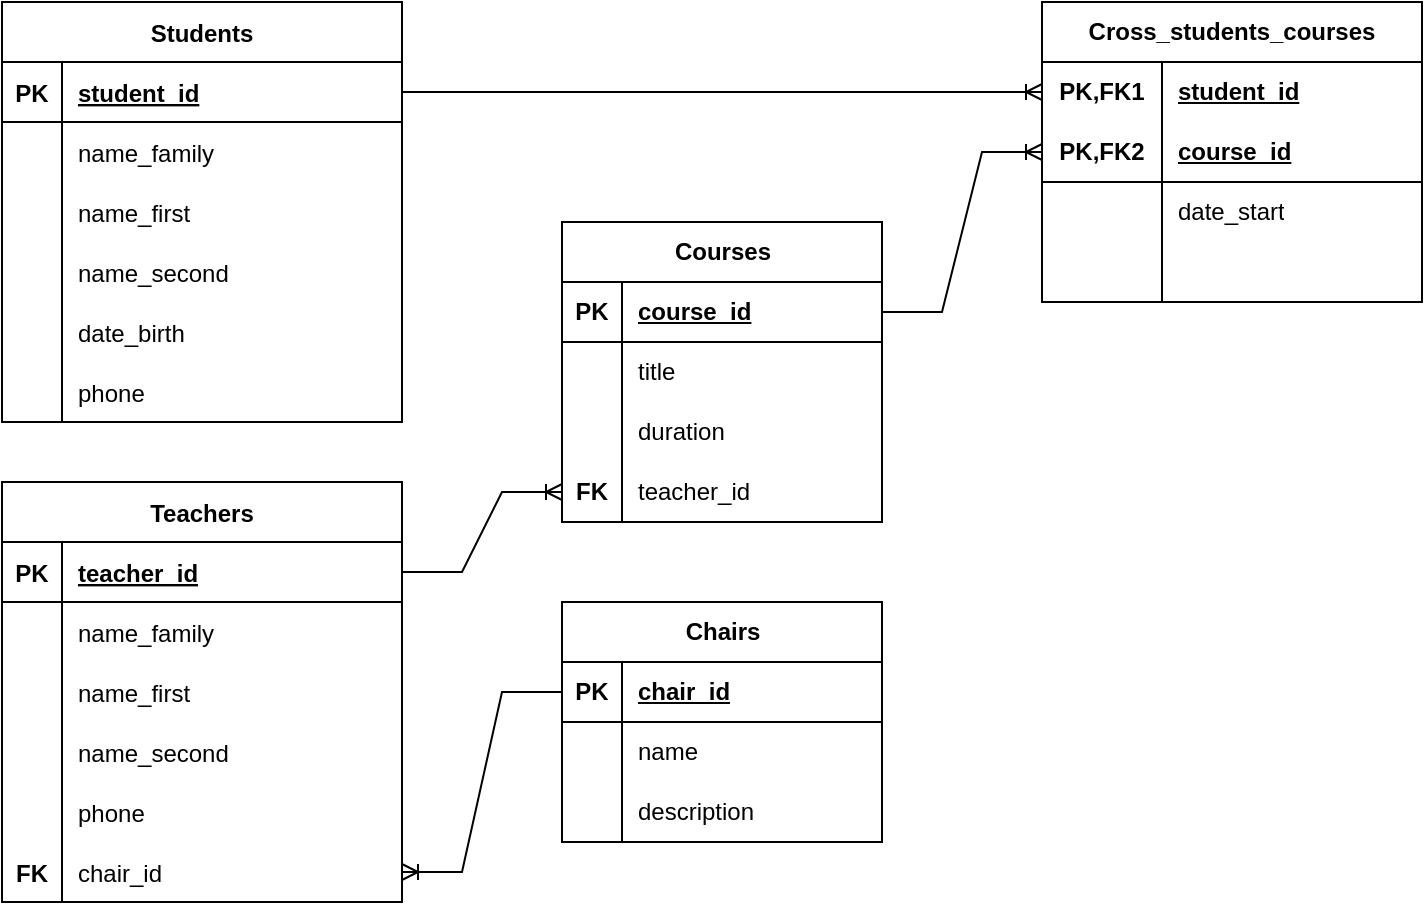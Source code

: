 <mxfile version="21.3.7" type="github" pages="3">
  <diagram id="R2lEEEUBdFMjLlhIrx00" name="Task 1">
    <mxGraphModel dx="989" dy="539" grid="1" gridSize="10" guides="1" tooltips="1" connect="1" arrows="1" fold="1" page="1" pageScale="1" pageWidth="850" pageHeight="1100" math="0" shadow="0" extFonts="Permanent Marker^https://fonts.googleapis.com/css?family=Permanent+Marker">
      <root>
        <mxCell id="0" />
        <mxCell id="1" parent="0" />
        <mxCell id="C-vyLk0tnHw3VtMMgP7b-23" value="Students" style="shape=table;startSize=30;container=1;collapsible=1;childLayout=tableLayout;fixedRows=1;rowLines=0;fontStyle=1;align=center;resizeLast=1;" parent="1" vertex="1">
          <mxGeometry x="80" y="20" width="200" height="210" as="geometry">
            <mxRectangle x="80" y="120" width="90" height="30" as="alternateBounds" />
          </mxGeometry>
        </mxCell>
        <mxCell id="C-vyLk0tnHw3VtMMgP7b-24" value="" style="shape=partialRectangle;collapsible=0;dropTarget=0;pointerEvents=0;fillColor=none;points=[[0,0.5],[1,0.5]];portConstraint=eastwest;top=0;left=0;right=0;bottom=1;" parent="C-vyLk0tnHw3VtMMgP7b-23" vertex="1">
          <mxGeometry y="30" width="200" height="30" as="geometry" />
        </mxCell>
        <mxCell id="C-vyLk0tnHw3VtMMgP7b-25" value="PK" style="shape=partialRectangle;overflow=hidden;connectable=0;fillColor=none;top=0;left=0;bottom=0;right=0;fontStyle=1;" parent="C-vyLk0tnHw3VtMMgP7b-24" vertex="1">
          <mxGeometry width="30" height="30" as="geometry">
            <mxRectangle width="30" height="30" as="alternateBounds" />
          </mxGeometry>
        </mxCell>
        <mxCell id="C-vyLk0tnHw3VtMMgP7b-26" value="student_id " style="shape=partialRectangle;overflow=hidden;connectable=0;fillColor=none;top=0;left=0;bottom=0;right=0;align=left;spacingLeft=6;fontStyle=5;" parent="C-vyLk0tnHw3VtMMgP7b-24" vertex="1">
          <mxGeometry x="30" width="170" height="30" as="geometry">
            <mxRectangle width="170" height="30" as="alternateBounds" />
          </mxGeometry>
        </mxCell>
        <mxCell id="C-vyLk0tnHw3VtMMgP7b-27" value="" style="shape=partialRectangle;collapsible=0;dropTarget=0;pointerEvents=0;fillColor=none;points=[[0,0.5],[1,0.5]];portConstraint=eastwest;top=0;left=0;right=0;bottom=0;" parent="C-vyLk0tnHw3VtMMgP7b-23" vertex="1">
          <mxGeometry y="60" width="200" height="30" as="geometry" />
        </mxCell>
        <mxCell id="C-vyLk0tnHw3VtMMgP7b-28" value="" style="shape=partialRectangle;overflow=hidden;connectable=0;fillColor=none;top=0;left=0;bottom=0;right=0;" parent="C-vyLk0tnHw3VtMMgP7b-27" vertex="1">
          <mxGeometry width="30" height="30" as="geometry">
            <mxRectangle width="30" height="30" as="alternateBounds" />
          </mxGeometry>
        </mxCell>
        <mxCell id="C-vyLk0tnHw3VtMMgP7b-29" value="name_family" style="shape=partialRectangle;overflow=hidden;connectable=0;fillColor=none;top=0;left=0;bottom=0;right=0;align=left;spacingLeft=6;" parent="C-vyLk0tnHw3VtMMgP7b-27" vertex="1">
          <mxGeometry x="30" width="170" height="30" as="geometry">
            <mxRectangle width="170" height="30" as="alternateBounds" />
          </mxGeometry>
        </mxCell>
        <mxCell id="lLlPPU99cZS2tk1BiEYR-18" value="" style="shape=tableRow;horizontal=0;startSize=0;swimlaneHead=0;swimlaneBody=0;fillColor=none;collapsible=0;dropTarget=0;points=[[0,0.5],[1,0.5]];portConstraint=eastwest;top=0;left=0;right=0;bottom=0;" vertex="1" parent="C-vyLk0tnHw3VtMMgP7b-23">
          <mxGeometry y="90" width="200" height="30" as="geometry" />
        </mxCell>
        <mxCell id="lLlPPU99cZS2tk1BiEYR-19" value="" style="shape=partialRectangle;connectable=0;fillColor=none;top=0;left=0;bottom=0;right=0;editable=1;overflow=hidden;" vertex="1" parent="lLlPPU99cZS2tk1BiEYR-18">
          <mxGeometry width="30" height="30" as="geometry">
            <mxRectangle width="30" height="30" as="alternateBounds" />
          </mxGeometry>
        </mxCell>
        <mxCell id="lLlPPU99cZS2tk1BiEYR-20" value="name_first" style="shape=partialRectangle;connectable=0;fillColor=none;top=0;left=0;bottom=0;right=0;align=left;spacingLeft=6;overflow=hidden;" vertex="1" parent="lLlPPU99cZS2tk1BiEYR-18">
          <mxGeometry x="30" width="170" height="30" as="geometry">
            <mxRectangle width="170" height="30" as="alternateBounds" />
          </mxGeometry>
        </mxCell>
        <mxCell id="lLlPPU99cZS2tk1BiEYR-21" value="" style="shape=tableRow;horizontal=0;startSize=0;swimlaneHead=0;swimlaneBody=0;fillColor=none;collapsible=0;dropTarget=0;points=[[0,0.5],[1,0.5]];portConstraint=eastwest;top=0;left=0;right=0;bottom=0;" vertex="1" parent="C-vyLk0tnHw3VtMMgP7b-23">
          <mxGeometry y="120" width="200" height="30" as="geometry" />
        </mxCell>
        <mxCell id="lLlPPU99cZS2tk1BiEYR-22" value="" style="shape=partialRectangle;connectable=0;fillColor=none;top=0;left=0;bottom=0;right=0;editable=1;overflow=hidden;" vertex="1" parent="lLlPPU99cZS2tk1BiEYR-21">
          <mxGeometry width="30" height="30" as="geometry">
            <mxRectangle width="30" height="30" as="alternateBounds" />
          </mxGeometry>
        </mxCell>
        <mxCell id="lLlPPU99cZS2tk1BiEYR-23" value="name_second" style="shape=partialRectangle;connectable=0;fillColor=none;top=0;left=0;bottom=0;right=0;align=left;spacingLeft=6;overflow=hidden;" vertex="1" parent="lLlPPU99cZS2tk1BiEYR-21">
          <mxGeometry x="30" width="170" height="30" as="geometry">
            <mxRectangle width="170" height="30" as="alternateBounds" />
          </mxGeometry>
        </mxCell>
        <mxCell id="lLlPPU99cZS2tk1BiEYR-37" value="" style="shape=tableRow;horizontal=0;startSize=0;swimlaneHead=0;swimlaneBody=0;fillColor=none;collapsible=0;dropTarget=0;points=[[0,0.5],[1,0.5]];portConstraint=eastwest;top=0;left=0;right=0;bottom=0;" vertex="1" parent="C-vyLk0tnHw3VtMMgP7b-23">
          <mxGeometry y="150" width="200" height="30" as="geometry" />
        </mxCell>
        <mxCell id="lLlPPU99cZS2tk1BiEYR-38" value="" style="shape=partialRectangle;connectable=0;fillColor=none;top=0;left=0;bottom=0;right=0;editable=1;overflow=hidden;" vertex="1" parent="lLlPPU99cZS2tk1BiEYR-37">
          <mxGeometry width="30" height="30" as="geometry">
            <mxRectangle width="30" height="30" as="alternateBounds" />
          </mxGeometry>
        </mxCell>
        <mxCell id="lLlPPU99cZS2tk1BiEYR-39" value="date_birth" style="shape=partialRectangle;connectable=0;fillColor=none;top=0;left=0;bottom=0;right=0;align=left;spacingLeft=6;overflow=hidden;" vertex="1" parent="lLlPPU99cZS2tk1BiEYR-37">
          <mxGeometry x="30" width="170" height="30" as="geometry">
            <mxRectangle width="170" height="30" as="alternateBounds" />
          </mxGeometry>
        </mxCell>
        <mxCell id="lLlPPU99cZS2tk1BiEYR-40" value="" style="shape=tableRow;horizontal=0;startSize=0;swimlaneHead=0;swimlaneBody=0;fillColor=none;collapsible=0;dropTarget=0;points=[[0,0.5],[1,0.5]];portConstraint=eastwest;top=0;left=0;right=0;bottom=0;" vertex="1" parent="C-vyLk0tnHw3VtMMgP7b-23">
          <mxGeometry y="180" width="200" height="30" as="geometry" />
        </mxCell>
        <mxCell id="lLlPPU99cZS2tk1BiEYR-41" value="" style="shape=partialRectangle;connectable=0;fillColor=none;top=0;left=0;bottom=0;right=0;editable=1;overflow=hidden;" vertex="1" parent="lLlPPU99cZS2tk1BiEYR-40">
          <mxGeometry width="30" height="30" as="geometry">
            <mxRectangle width="30" height="30" as="alternateBounds" />
          </mxGeometry>
        </mxCell>
        <mxCell id="lLlPPU99cZS2tk1BiEYR-42" value="phone" style="shape=partialRectangle;connectable=0;fillColor=none;top=0;left=0;bottom=0;right=0;align=left;spacingLeft=6;overflow=hidden;" vertex="1" parent="lLlPPU99cZS2tk1BiEYR-40">
          <mxGeometry x="30" width="170" height="30" as="geometry">
            <mxRectangle width="170" height="30" as="alternateBounds" />
          </mxGeometry>
        </mxCell>
        <mxCell id="lLlPPU99cZS2tk1BiEYR-24" value="Teachers" style="shape=table;startSize=30;container=1;collapsible=1;childLayout=tableLayout;fixedRows=1;rowLines=0;fontStyle=1;align=center;resizeLast=1;" vertex="1" parent="1">
          <mxGeometry x="80" y="260" width="200" height="210" as="geometry">
            <mxRectangle x="80" y="120" width="90" height="30" as="alternateBounds" />
          </mxGeometry>
        </mxCell>
        <mxCell id="lLlPPU99cZS2tk1BiEYR-25" value="" style="shape=partialRectangle;collapsible=0;dropTarget=0;pointerEvents=0;fillColor=none;points=[[0,0.5],[1,0.5]];portConstraint=eastwest;top=0;left=0;right=0;bottom=1;" vertex="1" parent="lLlPPU99cZS2tk1BiEYR-24">
          <mxGeometry y="30" width="200" height="30" as="geometry" />
        </mxCell>
        <mxCell id="lLlPPU99cZS2tk1BiEYR-26" value="PK" style="shape=partialRectangle;overflow=hidden;connectable=0;fillColor=none;top=0;left=0;bottom=0;right=0;fontStyle=1;" vertex="1" parent="lLlPPU99cZS2tk1BiEYR-25">
          <mxGeometry width="30" height="30" as="geometry">
            <mxRectangle width="30" height="30" as="alternateBounds" />
          </mxGeometry>
        </mxCell>
        <mxCell id="lLlPPU99cZS2tk1BiEYR-27" value="teacher_id " style="shape=partialRectangle;overflow=hidden;connectable=0;fillColor=none;top=0;left=0;bottom=0;right=0;align=left;spacingLeft=6;fontStyle=5;" vertex="1" parent="lLlPPU99cZS2tk1BiEYR-25">
          <mxGeometry x="30" width="170" height="30" as="geometry">
            <mxRectangle width="170" height="30" as="alternateBounds" />
          </mxGeometry>
        </mxCell>
        <mxCell id="lLlPPU99cZS2tk1BiEYR-28" value="" style="shape=partialRectangle;collapsible=0;dropTarget=0;pointerEvents=0;fillColor=none;points=[[0,0.5],[1,0.5]];portConstraint=eastwest;top=0;left=0;right=0;bottom=0;" vertex="1" parent="lLlPPU99cZS2tk1BiEYR-24">
          <mxGeometry y="60" width="200" height="30" as="geometry" />
        </mxCell>
        <mxCell id="lLlPPU99cZS2tk1BiEYR-29" value="" style="shape=partialRectangle;overflow=hidden;connectable=0;fillColor=none;top=0;left=0;bottom=0;right=0;" vertex="1" parent="lLlPPU99cZS2tk1BiEYR-28">
          <mxGeometry width="30" height="30" as="geometry">
            <mxRectangle width="30" height="30" as="alternateBounds" />
          </mxGeometry>
        </mxCell>
        <mxCell id="lLlPPU99cZS2tk1BiEYR-30" value="name_family" style="shape=partialRectangle;overflow=hidden;connectable=0;fillColor=none;top=0;left=0;bottom=0;right=0;align=left;spacingLeft=6;" vertex="1" parent="lLlPPU99cZS2tk1BiEYR-28">
          <mxGeometry x="30" width="170" height="30" as="geometry">
            <mxRectangle width="170" height="30" as="alternateBounds" />
          </mxGeometry>
        </mxCell>
        <mxCell id="lLlPPU99cZS2tk1BiEYR-31" value="" style="shape=tableRow;horizontal=0;startSize=0;swimlaneHead=0;swimlaneBody=0;fillColor=none;collapsible=0;dropTarget=0;points=[[0,0.5],[1,0.5]];portConstraint=eastwest;top=0;left=0;right=0;bottom=0;" vertex="1" parent="lLlPPU99cZS2tk1BiEYR-24">
          <mxGeometry y="90" width="200" height="30" as="geometry" />
        </mxCell>
        <mxCell id="lLlPPU99cZS2tk1BiEYR-32" value="" style="shape=partialRectangle;connectable=0;fillColor=none;top=0;left=0;bottom=0;right=0;editable=1;overflow=hidden;" vertex="1" parent="lLlPPU99cZS2tk1BiEYR-31">
          <mxGeometry width="30" height="30" as="geometry">
            <mxRectangle width="30" height="30" as="alternateBounds" />
          </mxGeometry>
        </mxCell>
        <mxCell id="lLlPPU99cZS2tk1BiEYR-33" value="name_first" style="shape=partialRectangle;connectable=0;fillColor=none;top=0;left=0;bottom=0;right=0;align=left;spacingLeft=6;overflow=hidden;" vertex="1" parent="lLlPPU99cZS2tk1BiEYR-31">
          <mxGeometry x="30" width="170" height="30" as="geometry">
            <mxRectangle width="170" height="30" as="alternateBounds" />
          </mxGeometry>
        </mxCell>
        <mxCell id="lLlPPU99cZS2tk1BiEYR-34" value="" style="shape=tableRow;horizontal=0;startSize=0;swimlaneHead=0;swimlaneBody=0;fillColor=none;collapsible=0;dropTarget=0;points=[[0,0.5],[1,0.5]];portConstraint=eastwest;top=0;left=0;right=0;bottom=0;" vertex="1" parent="lLlPPU99cZS2tk1BiEYR-24">
          <mxGeometry y="120" width="200" height="30" as="geometry" />
        </mxCell>
        <mxCell id="lLlPPU99cZS2tk1BiEYR-35" value="" style="shape=partialRectangle;connectable=0;fillColor=none;top=0;left=0;bottom=0;right=0;editable=1;overflow=hidden;" vertex="1" parent="lLlPPU99cZS2tk1BiEYR-34">
          <mxGeometry width="30" height="30" as="geometry">
            <mxRectangle width="30" height="30" as="alternateBounds" />
          </mxGeometry>
        </mxCell>
        <mxCell id="lLlPPU99cZS2tk1BiEYR-36" value="name_second" style="shape=partialRectangle;connectable=0;fillColor=none;top=0;left=0;bottom=0;right=0;align=left;spacingLeft=6;overflow=hidden;" vertex="1" parent="lLlPPU99cZS2tk1BiEYR-34">
          <mxGeometry x="30" width="170" height="30" as="geometry">
            <mxRectangle width="170" height="30" as="alternateBounds" />
          </mxGeometry>
        </mxCell>
        <mxCell id="lLlPPU99cZS2tk1BiEYR-43" value="" style="shape=tableRow;horizontal=0;startSize=0;swimlaneHead=0;swimlaneBody=0;fillColor=none;collapsible=0;dropTarget=0;points=[[0,0.5],[1,0.5]];portConstraint=eastwest;top=0;left=0;right=0;bottom=0;" vertex="1" parent="lLlPPU99cZS2tk1BiEYR-24">
          <mxGeometry y="150" width="200" height="30" as="geometry" />
        </mxCell>
        <mxCell id="lLlPPU99cZS2tk1BiEYR-44" value="" style="shape=partialRectangle;connectable=0;fillColor=none;top=0;left=0;bottom=0;right=0;editable=1;overflow=hidden;" vertex="1" parent="lLlPPU99cZS2tk1BiEYR-43">
          <mxGeometry width="30" height="30" as="geometry">
            <mxRectangle width="30" height="30" as="alternateBounds" />
          </mxGeometry>
        </mxCell>
        <mxCell id="lLlPPU99cZS2tk1BiEYR-45" value="phone" style="shape=partialRectangle;connectable=0;fillColor=none;top=0;left=0;bottom=0;right=0;align=left;spacingLeft=6;overflow=hidden;" vertex="1" parent="lLlPPU99cZS2tk1BiEYR-43">
          <mxGeometry x="30" width="170" height="30" as="geometry">
            <mxRectangle width="170" height="30" as="alternateBounds" />
          </mxGeometry>
        </mxCell>
        <mxCell id="lLlPPU99cZS2tk1BiEYR-100" value="" style="shape=tableRow;horizontal=0;startSize=0;swimlaneHead=0;swimlaneBody=0;fillColor=none;collapsible=0;dropTarget=0;points=[[0,0.5],[1,0.5]];portConstraint=eastwest;top=0;left=0;right=0;bottom=0;" vertex="1" parent="lLlPPU99cZS2tk1BiEYR-24">
          <mxGeometry y="180" width="200" height="30" as="geometry" />
        </mxCell>
        <mxCell id="lLlPPU99cZS2tk1BiEYR-101" value="FK" style="shape=partialRectangle;connectable=0;fillColor=none;top=0;left=0;bottom=0;right=0;editable=1;overflow=hidden;fontStyle=1" vertex="1" parent="lLlPPU99cZS2tk1BiEYR-100">
          <mxGeometry width="30" height="30" as="geometry">
            <mxRectangle width="30" height="30" as="alternateBounds" />
          </mxGeometry>
        </mxCell>
        <mxCell id="lLlPPU99cZS2tk1BiEYR-102" value="chair_id" style="shape=partialRectangle;connectable=0;fillColor=none;top=0;left=0;bottom=0;right=0;align=left;spacingLeft=6;overflow=hidden;" vertex="1" parent="lLlPPU99cZS2tk1BiEYR-100">
          <mxGeometry x="30" width="170" height="30" as="geometry">
            <mxRectangle width="170" height="30" as="alternateBounds" />
          </mxGeometry>
        </mxCell>
        <mxCell id="lLlPPU99cZS2tk1BiEYR-46" value="Chairs" style="shape=table;startSize=30;container=1;collapsible=1;childLayout=tableLayout;fixedRows=1;rowLines=0;fontStyle=1;align=center;resizeLast=1;html=1;" vertex="1" parent="1">
          <mxGeometry x="360" y="320" width="160" height="120" as="geometry" />
        </mxCell>
        <mxCell id="lLlPPU99cZS2tk1BiEYR-47" value="" style="shape=tableRow;horizontal=0;startSize=0;swimlaneHead=0;swimlaneBody=0;fillColor=none;collapsible=0;dropTarget=0;points=[[0,0.5],[1,0.5]];portConstraint=eastwest;top=0;left=0;right=0;bottom=1;" vertex="1" parent="lLlPPU99cZS2tk1BiEYR-46">
          <mxGeometry y="30" width="160" height="30" as="geometry" />
        </mxCell>
        <mxCell id="lLlPPU99cZS2tk1BiEYR-48" value="PK" style="shape=partialRectangle;connectable=0;fillColor=none;top=0;left=0;bottom=0;right=0;fontStyle=1;overflow=hidden;whiteSpace=wrap;html=1;" vertex="1" parent="lLlPPU99cZS2tk1BiEYR-47">
          <mxGeometry width="30" height="30" as="geometry">
            <mxRectangle width="30" height="30" as="alternateBounds" />
          </mxGeometry>
        </mxCell>
        <mxCell id="lLlPPU99cZS2tk1BiEYR-49" value="&lt;div&gt;chair_id&lt;/div&gt;" style="shape=partialRectangle;connectable=0;fillColor=none;top=0;left=0;bottom=0;right=0;align=left;spacingLeft=6;fontStyle=5;overflow=hidden;whiteSpace=wrap;html=1;" vertex="1" parent="lLlPPU99cZS2tk1BiEYR-47">
          <mxGeometry x="30" width="130" height="30" as="geometry">
            <mxRectangle width="130" height="30" as="alternateBounds" />
          </mxGeometry>
        </mxCell>
        <mxCell id="lLlPPU99cZS2tk1BiEYR-50" value="" style="shape=tableRow;horizontal=0;startSize=0;swimlaneHead=0;swimlaneBody=0;fillColor=none;collapsible=0;dropTarget=0;points=[[0,0.5],[1,0.5]];portConstraint=eastwest;top=0;left=0;right=0;bottom=0;" vertex="1" parent="lLlPPU99cZS2tk1BiEYR-46">
          <mxGeometry y="60" width="160" height="30" as="geometry" />
        </mxCell>
        <mxCell id="lLlPPU99cZS2tk1BiEYR-51" value="" style="shape=partialRectangle;connectable=0;fillColor=none;top=0;left=0;bottom=0;right=0;editable=1;overflow=hidden;whiteSpace=wrap;html=1;" vertex="1" parent="lLlPPU99cZS2tk1BiEYR-50">
          <mxGeometry width="30" height="30" as="geometry">
            <mxRectangle width="30" height="30" as="alternateBounds" />
          </mxGeometry>
        </mxCell>
        <mxCell id="lLlPPU99cZS2tk1BiEYR-52" value="name" style="shape=partialRectangle;connectable=0;fillColor=none;top=0;left=0;bottom=0;right=0;align=left;spacingLeft=6;overflow=hidden;whiteSpace=wrap;html=1;" vertex="1" parent="lLlPPU99cZS2tk1BiEYR-50">
          <mxGeometry x="30" width="130" height="30" as="geometry">
            <mxRectangle width="130" height="30" as="alternateBounds" />
          </mxGeometry>
        </mxCell>
        <mxCell id="lLlPPU99cZS2tk1BiEYR-53" value="" style="shape=tableRow;horizontal=0;startSize=0;swimlaneHead=0;swimlaneBody=0;fillColor=none;collapsible=0;dropTarget=0;points=[[0,0.5],[1,0.5]];portConstraint=eastwest;top=0;left=0;right=0;bottom=0;" vertex="1" parent="lLlPPU99cZS2tk1BiEYR-46">
          <mxGeometry y="90" width="160" height="30" as="geometry" />
        </mxCell>
        <mxCell id="lLlPPU99cZS2tk1BiEYR-54" value="" style="shape=partialRectangle;connectable=0;fillColor=none;top=0;left=0;bottom=0;right=0;editable=1;overflow=hidden;whiteSpace=wrap;html=1;" vertex="1" parent="lLlPPU99cZS2tk1BiEYR-53">
          <mxGeometry width="30" height="30" as="geometry">
            <mxRectangle width="30" height="30" as="alternateBounds" />
          </mxGeometry>
        </mxCell>
        <mxCell id="lLlPPU99cZS2tk1BiEYR-55" value="description" style="shape=partialRectangle;connectable=0;fillColor=none;top=0;left=0;bottom=0;right=0;align=left;spacingLeft=6;overflow=hidden;whiteSpace=wrap;html=1;" vertex="1" parent="lLlPPU99cZS2tk1BiEYR-53">
          <mxGeometry x="30" width="130" height="30" as="geometry">
            <mxRectangle width="130" height="30" as="alternateBounds" />
          </mxGeometry>
        </mxCell>
        <mxCell id="lLlPPU99cZS2tk1BiEYR-85" value="" style="edgeStyle=entityRelationEdgeStyle;fontSize=12;html=1;endArrow=ERoneToMany;rounded=0;exitX=0;exitY=0.5;exitDx=0;exitDy=0;entryX=1;entryY=0.5;entryDx=0;entryDy=0;" edge="1" parent="1" source="lLlPPU99cZS2tk1BiEYR-47" target="lLlPPU99cZS2tk1BiEYR-100">
          <mxGeometry width="100" height="100" relative="1" as="geometry">
            <mxPoint x="300" y="300" as="sourcePoint" />
            <mxPoint x="350" y="350" as="targetPoint" />
          </mxGeometry>
        </mxCell>
        <mxCell id="lLlPPU99cZS2tk1BiEYR-87" value="&lt;div&gt;Courses&lt;/div&gt;" style="shape=table;startSize=30;container=1;collapsible=1;childLayout=tableLayout;fixedRows=1;rowLines=0;fontStyle=1;align=center;resizeLast=1;html=1;" vertex="1" parent="1">
          <mxGeometry x="360" y="130" width="160" height="150" as="geometry" />
        </mxCell>
        <mxCell id="lLlPPU99cZS2tk1BiEYR-88" value="" style="shape=tableRow;horizontal=0;startSize=0;swimlaneHead=0;swimlaneBody=0;fillColor=none;collapsible=0;dropTarget=0;points=[[0,0.5],[1,0.5]];portConstraint=eastwest;top=0;left=0;right=0;bottom=1;" vertex="1" parent="lLlPPU99cZS2tk1BiEYR-87">
          <mxGeometry y="30" width="160" height="30" as="geometry" />
        </mxCell>
        <mxCell id="lLlPPU99cZS2tk1BiEYR-89" value="PK" style="shape=partialRectangle;connectable=0;fillColor=none;top=0;left=0;bottom=0;right=0;fontStyle=1;overflow=hidden;whiteSpace=wrap;html=1;" vertex="1" parent="lLlPPU99cZS2tk1BiEYR-88">
          <mxGeometry width="30" height="30" as="geometry">
            <mxRectangle width="30" height="30" as="alternateBounds" />
          </mxGeometry>
        </mxCell>
        <mxCell id="lLlPPU99cZS2tk1BiEYR-90" value="&lt;div&gt;course_id&lt;/div&gt;" style="shape=partialRectangle;connectable=0;fillColor=none;top=0;left=0;bottom=0;right=0;align=left;spacingLeft=6;fontStyle=5;overflow=hidden;whiteSpace=wrap;html=1;" vertex="1" parent="lLlPPU99cZS2tk1BiEYR-88">
          <mxGeometry x="30" width="130" height="30" as="geometry">
            <mxRectangle width="130" height="30" as="alternateBounds" />
          </mxGeometry>
        </mxCell>
        <mxCell id="lLlPPU99cZS2tk1BiEYR-91" value="" style="shape=tableRow;horizontal=0;startSize=0;swimlaneHead=0;swimlaneBody=0;fillColor=none;collapsible=0;dropTarget=0;points=[[0,0.5],[1,0.5]];portConstraint=eastwest;top=0;left=0;right=0;bottom=0;" vertex="1" parent="lLlPPU99cZS2tk1BiEYR-87">
          <mxGeometry y="60" width="160" height="30" as="geometry" />
        </mxCell>
        <mxCell id="lLlPPU99cZS2tk1BiEYR-92" value="" style="shape=partialRectangle;connectable=0;fillColor=none;top=0;left=0;bottom=0;right=0;editable=1;overflow=hidden;whiteSpace=wrap;html=1;" vertex="1" parent="lLlPPU99cZS2tk1BiEYR-91">
          <mxGeometry width="30" height="30" as="geometry">
            <mxRectangle width="30" height="30" as="alternateBounds" />
          </mxGeometry>
        </mxCell>
        <mxCell id="lLlPPU99cZS2tk1BiEYR-93" value="&lt;div&gt;title&lt;/div&gt;" style="shape=partialRectangle;connectable=0;fillColor=none;top=0;left=0;bottom=0;right=0;align=left;spacingLeft=6;overflow=hidden;whiteSpace=wrap;html=1;" vertex="1" parent="lLlPPU99cZS2tk1BiEYR-91">
          <mxGeometry x="30" width="130" height="30" as="geometry">
            <mxRectangle width="130" height="30" as="alternateBounds" />
          </mxGeometry>
        </mxCell>
        <mxCell id="lLlPPU99cZS2tk1BiEYR-94" value="" style="shape=tableRow;horizontal=0;startSize=0;swimlaneHead=0;swimlaneBody=0;fillColor=none;collapsible=0;dropTarget=0;points=[[0,0.5],[1,0.5]];portConstraint=eastwest;top=0;left=0;right=0;bottom=0;" vertex="1" parent="lLlPPU99cZS2tk1BiEYR-87">
          <mxGeometry y="90" width="160" height="30" as="geometry" />
        </mxCell>
        <mxCell id="lLlPPU99cZS2tk1BiEYR-95" value="" style="shape=partialRectangle;connectable=0;fillColor=none;top=0;left=0;bottom=0;right=0;editable=1;overflow=hidden;whiteSpace=wrap;html=1;" vertex="1" parent="lLlPPU99cZS2tk1BiEYR-94">
          <mxGeometry width="30" height="30" as="geometry">
            <mxRectangle width="30" height="30" as="alternateBounds" />
          </mxGeometry>
        </mxCell>
        <mxCell id="lLlPPU99cZS2tk1BiEYR-96" value="&lt;div&gt;duration&lt;/div&gt;" style="shape=partialRectangle;connectable=0;fillColor=none;top=0;left=0;bottom=0;right=0;align=left;spacingLeft=6;overflow=hidden;whiteSpace=wrap;html=1;" vertex="1" parent="lLlPPU99cZS2tk1BiEYR-94">
          <mxGeometry x="30" width="130" height="30" as="geometry">
            <mxRectangle width="130" height="30" as="alternateBounds" />
          </mxGeometry>
        </mxCell>
        <mxCell id="lLlPPU99cZS2tk1BiEYR-97" value="" style="shape=tableRow;horizontal=0;startSize=0;swimlaneHead=0;swimlaneBody=0;fillColor=none;collapsible=0;dropTarget=0;points=[[0,0.5],[1,0.5]];portConstraint=eastwest;top=0;left=0;right=0;bottom=0;" vertex="1" parent="lLlPPU99cZS2tk1BiEYR-87">
          <mxGeometry y="120" width="160" height="30" as="geometry" />
        </mxCell>
        <mxCell id="lLlPPU99cZS2tk1BiEYR-98" value="&lt;b&gt;FK&lt;/b&gt;" style="shape=partialRectangle;connectable=0;fillColor=none;top=0;left=0;bottom=0;right=0;editable=1;overflow=hidden;whiteSpace=wrap;html=1;" vertex="1" parent="lLlPPU99cZS2tk1BiEYR-97">
          <mxGeometry width="30" height="30" as="geometry">
            <mxRectangle width="30" height="30" as="alternateBounds" />
          </mxGeometry>
        </mxCell>
        <mxCell id="lLlPPU99cZS2tk1BiEYR-99" value="teacher_id" style="shape=partialRectangle;connectable=0;fillColor=none;top=0;left=0;bottom=0;right=0;align=left;spacingLeft=6;overflow=hidden;whiteSpace=wrap;html=1;" vertex="1" parent="lLlPPU99cZS2tk1BiEYR-97">
          <mxGeometry x="30" width="130" height="30" as="geometry">
            <mxRectangle width="130" height="30" as="alternateBounds" />
          </mxGeometry>
        </mxCell>
        <mxCell id="lLlPPU99cZS2tk1BiEYR-103" value="" style="edgeStyle=entityRelationEdgeStyle;fontSize=12;html=1;endArrow=ERoneToMany;rounded=0;exitX=1;exitY=0.5;exitDx=0;exitDy=0;entryX=0;entryY=0.5;entryDx=0;entryDy=0;" edge="1" parent="1" source="lLlPPU99cZS2tk1BiEYR-25" target="lLlPPU99cZS2tk1BiEYR-97">
          <mxGeometry width="100" height="100" relative="1" as="geometry">
            <mxPoint x="420" y="400" as="sourcePoint" />
            <mxPoint x="520" y="300" as="targetPoint" />
          </mxGeometry>
        </mxCell>
        <mxCell id="lLlPPU99cZS2tk1BiEYR-117" value="&lt;div&gt;Cross_students_courses&lt;/div&gt;" style="shape=table;startSize=30;container=1;collapsible=1;childLayout=tableLayout;fixedRows=1;rowLines=0;fontStyle=1;align=center;resizeLast=1;html=1;whiteSpace=wrap;" vertex="1" parent="1">
          <mxGeometry x="600" y="20" width="190" height="150" as="geometry" />
        </mxCell>
        <mxCell id="lLlPPU99cZS2tk1BiEYR-118" value="" style="shape=tableRow;horizontal=0;startSize=0;swimlaneHead=0;swimlaneBody=0;fillColor=none;collapsible=0;dropTarget=0;points=[[0,0.5],[1,0.5]];portConstraint=eastwest;top=0;left=0;right=0;bottom=0;html=1;" vertex="1" parent="lLlPPU99cZS2tk1BiEYR-117">
          <mxGeometry y="30" width="190" height="30" as="geometry" />
        </mxCell>
        <mxCell id="lLlPPU99cZS2tk1BiEYR-119" value="PK,FK1" style="shape=partialRectangle;connectable=0;fillColor=none;top=0;left=0;bottom=0;right=0;fontStyle=1;overflow=hidden;html=1;whiteSpace=wrap;" vertex="1" parent="lLlPPU99cZS2tk1BiEYR-118">
          <mxGeometry width="60" height="30" as="geometry">
            <mxRectangle width="60" height="30" as="alternateBounds" />
          </mxGeometry>
        </mxCell>
        <mxCell id="lLlPPU99cZS2tk1BiEYR-120" value="student_id " style="shape=partialRectangle;connectable=0;fillColor=none;top=0;left=0;bottom=0;right=0;align=left;spacingLeft=6;fontStyle=5;overflow=hidden;html=1;whiteSpace=wrap;" vertex="1" parent="lLlPPU99cZS2tk1BiEYR-118">
          <mxGeometry x="60" width="130" height="30" as="geometry">
            <mxRectangle width="130" height="30" as="alternateBounds" />
          </mxGeometry>
        </mxCell>
        <mxCell id="lLlPPU99cZS2tk1BiEYR-121" value="" style="shape=tableRow;horizontal=0;startSize=0;swimlaneHead=0;swimlaneBody=0;fillColor=none;collapsible=0;dropTarget=0;points=[[0,0.5],[1,0.5]];portConstraint=eastwest;top=0;left=0;right=0;bottom=1;html=1;" vertex="1" parent="lLlPPU99cZS2tk1BiEYR-117">
          <mxGeometry y="60" width="190" height="30" as="geometry" />
        </mxCell>
        <mxCell id="lLlPPU99cZS2tk1BiEYR-122" value="PK,FK2" style="shape=partialRectangle;connectable=0;fillColor=none;top=0;left=0;bottom=0;right=0;fontStyle=1;overflow=hidden;html=1;whiteSpace=wrap;" vertex="1" parent="lLlPPU99cZS2tk1BiEYR-121">
          <mxGeometry width="60" height="30" as="geometry">
            <mxRectangle width="60" height="30" as="alternateBounds" />
          </mxGeometry>
        </mxCell>
        <mxCell id="lLlPPU99cZS2tk1BiEYR-123" value="&lt;div&gt;course_id&lt;/div&gt;" style="shape=partialRectangle;connectable=0;fillColor=none;top=0;left=0;bottom=0;right=0;align=left;spacingLeft=6;fontStyle=5;overflow=hidden;html=1;whiteSpace=wrap;" vertex="1" parent="lLlPPU99cZS2tk1BiEYR-121">
          <mxGeometry x="60" width="130" height="30" as="geometry">
            <mxRectangle width="130" height="30" as="alternateBounds" />
          </mxGeometry>
        </mxCell>
        <mxCell id="lLlPPU99cZS2tk1BiEYR-124" value="" style="shape=tableRow;horizontal=0;startSize=0;swimlaneHead=0;swimlaneBody=0;fillColor=none;collapsible=0;dropTarget=0;points=[[0,0.5],[1,0.5]];portConstraint=eastwest;top=0;left=0;right=0;bottom=0;html=1;" vertex="1" parent="lLlPPU99cZS2tk1BiEYR-117">
          <mxGeometry y="90" width="190" height="30" as="geometry" />
        </mxCell>
        <mxCell id="lLlPPU99cZS2tk1BiEYR-125" value="" style="shape=partialRectangle;connectable=0;fillColor=none;top=0;left=0;bottom=0;right=0;editable=1;overflow=hidden;html=1;whiteSpace=wrap;" vertex="1" parent="lLlPPU99cZS2tk1BiEYR-124">
          <mxGeometry width="60" height="30" as="geometry">
            <mxRectangle width="60" height="30" as="alternateBounds" />
          </mxGeometry>
        </mxCell>
        <mxCell id="lLlPPU99cZS2tk1BiEYR-126" value="date_start" style="shape=partialRectangle;connectable=0;fillColor=none;top=0;left=0;bottom=0;right=0;align=left;spacingLeft=6;overflow=hidden;html=1;whiteSpace=wrap;" vertex="1" parent="lLlPPU99cZS2tk1BiEYR-124">
          <mxGeometry x="60" width="130" height="30" as="geometry">
            <mxRectangle width="130" height="30" as="alternateBounds" />
          </mxGeometry>
        </mxCell>
        <mxCell id="lLlPPU99cZS2tk1BiEYR-127" value="" style="shape=tableRow;horizontal=0;startSize=0;swimlaneHead=0;swimlaneBody=0;fillColor=none;collapsible=0;dropTarget=0;points=[[0,0.5],[1,0.5]];portConstraint=eastwest;top=0;left=0;right=0;bottom=0;html=1;" vertex="1" parent="lLlPPU99cZS2tk1BiEYR-117">
          <mxGeometry y="120" width="190" height="30" as="geometry" />
        </mxCell>
        <mxCell id="lLlPPU99cZS2tk1BiEYR-128" value="" style="shape=partialRectangle;connectable=0;fillColor=none;top=0;left=0;bottom=0;right=0;editable=1;overflow=hidden;html=1;whiteSpace=wrap;" vertex="1" parent="lLlPPU99cZS2tk1BiEYR-127">
          <mxGeometry width="60" height="30" as="geometry">
            <mxRectangle width="60" height="30" as="alternateBounds" />
          </mxGeometry>
        </mxCell>
        <mxCell id="lLlPPU99cZS2tk1BiEYR-129" value="" style="shape=partialRectangle;connectable=0;fillColor=none;top=0;left=0;bottom=0;right=0;align=left;spacingLeft=6;overflow=hidden;html=1;whiteSpace=wrap;" vertex="1" parent="lLlPPU99cZS2tk1BiEYR-127">
          <mxGeometry x="60" width="130" height="30" as="geometry">
            <mxRectangle width="130" height="30" as="alternateBounds" />
          </mxGeometry>
        </mxCell>
        <mxCell id="lLlPPU99cZS2tk1BiEYR-133" value="" style="edgeStyle=entityRelationEdgeStyle;fontSize=12;html=1;endArrow=ERoneToMany;rounded=0;exitX=1;exitY=0.5;exitDx=0;exitDy=0;entryX=0;entryY=0.5;entryDx=0;entryDy=0;" edge="1" parent="1" source="C-vyLk0tnHw3VtMMgP7b-24" target="lLlPPU99cZS2tk1BiEYR-118">
          <mxGeometry width="100" height="100" relative="1" as="geometry">
            <mxPoint x="300" y="50" as="sourcePoint" />
            <mxPoint x="400" y="-50" as="targetPoint" />
          </mxGeometry>
        </mxCell>
        <mxCell id="lLlPPU99cZS2tk1BiEYR-134" value="" style="edgeStyle=entityRelationEdgeStyle;fontSize=12;html=1;endArrow=ERoneToMany;rounded=0;exitX=1;exitY=0.5;exitDx=0;exitDy=0;entryX=0;entryY=0.5;entryDx=0;entryDy=0;" edge="1" parent="1" source="lLlPPU99cZS2tk1BiEYR-88" target="lLlPPU99cZS2tk1BiEYR-121">
          <mxGeometry width="100" height="100" relative="1" as="geometry">
            <mxPoint x="420" y="250" as="sourcePoint" />
            <mxPoint x="520" y="150" as="targetPoint" />
          </mxGeometry>
        </mxCell>
      </root>
    </mxGraphModel>
  </diagram>
  <diagram id="kcf2GX9PXderulycoQX3" name="Task 2">
    <mxGraphModel dx="1434" dy="782" grid="1" gridSize="10" guides="1" tooltips="1" connect="1" arrows="1" fold="1" page="1" pageScale="1" pageWidth="1169" pageHeight="827" math="0" shadow="0">
      <root>
        <mxCell id="0" />
        <mxCell id="1" parent="0" />
        <mxCell id="4cUwzk4hKwP4HsYS5D5D-1" value="Students" style="shape=table;startSize=30;container=1;collapsible=1;childLayout=tableLayout;fixedRows=1;rowLines=0;fontStyle=1;align=center;resizeLast=1;" vertex="1" parent="1">
          <mxGeometry x="80" y="80" width="200" height="210" as="geometry">
            <mxRectangle x="80" y="120" width="90" height="30" as="alternateBounds" />
          </mxGeometry>
        </mxCell>
        <mxCell id="4cUwzk4hKwP4HsYS5D5D-2" value="" style="shape=partialRectangle;collapsible=0;dropTarget=0;pointerEvents=0;fillColor=none;points=[[0,0.5],[1,0.5]];portConstraint=eastwest;top=0;left=0;right=0;bottom=1;" vertex="1" parent="4cUwzk4hKwP4HsYS5D5D-1">
          <mxGeometry y="30" width="200" height="30" as="geometry" />
        </mxCell>
        <mxCell id="4cUwzk4hKwP4HsYS5D5D-3" value="PK" style="shape=partialRectangle;overflow=hidden;connectable=0;fillColor=none;top=0;left=0;bottom=0;right=0;fontStyle=1;" vertex="1" parent="4cUwzk4hKwP4HsYS5D5D-2">
          <mxGeometry width="30" height="30" as="geometry">
            <mxRectangle width="30" height="30" as="alternateBounds" />
          </mxGeometry>
        </mxCell>
        <mxCell id="4cUwzk4hKwP4HsYS5D5D-4" value="student_id " style="shape=partialRectangle;overflow=hidden;connectable=0;fillColor=none;top=0;left=0;bottom=0;right=0;align=left;spacingLeft=6;fontStyle=5;" vertex="1" parent="4cUwzk4hKwP4HsYS5D5D-2">
          <mxGeometry x="30" width="170" height="30" as="geometry">
            <mxRectangle width="170" height="30" as="alternateBounds" />
          </mxGeometry>
        </mxCell>
        <mxCell id="4cUwzk4hKwP4HsYS5D5D-5" value="" style="shape=partialRectangle;collapsible=0;dropTarget=0;pointerEvents=0;fillColor=none;points=[[0,0.5],[1,0.5]];portConstraint=eastwest;top=0;left=0;right=0;bottom=0;" vertex="1" parent="4cUwzk4hKwP4HsYS5D5D-1">
          <mxGeometry y="60" width="200" height="30" as="geometry" />
        </mxCell>
        <mxCell id="4cUwzk4hKwP4HsYS5D5D-6" value="" style="shape=partialRectangle;overflow=hidden;connectable=0;fillColor=none;top=0;left=0;bottom=0;right=0;" vertex="1" parent="4cUwzk4hKwP4HsYS5D5D-5">
          <mxGeometry width="30" height="30" as="geometry">
            <mxRectangle width="30" height="30" as="alternateBounds" />
          </mxGeometry>
        </mxCell>
        <mxCell id="4cUwzk4hKwP4HsYS5D5D-7" value="name_family" style="shape=partialRectangle;overflow=hidden;connectable=0;fillColor=none;top=0;left=0;bottom=0;right=0;align=left;spacingLeft=6;" vertex="1" parent="4cUwzk4hKwP4HsYS5D5D-5">
          <mxGeometry x="30" width="170" height="30" as="geometry">
            <mxRectangle width="170" height="30" as="alternateBounds" />
          </mxGeometry>
        </mxCell>
        <mxCell id="4cUwzk4hKwP4HsYS5D5D-8" value="" style="shape=tableRow;horizontal=0;startSize=0;swimlaneHead=0;swimlaneBody=0;fillColor=none;collapsible=0;dropTarget=0;points=[[0,0.5],[1,0.5]];portConstraint=eastwest;top=0;left=0;right=0;bottom=0;" vertex="1" parent="4cUwzk4hKwP4HsYS5D5D-1">
          <mxGeometry y="90" width="200" height="30" as="geometry" />
        </mxCell>
        <mxCell id="4cUwzk4hKwP4HsYS5D5D-9" value="" style="shape=partialRectangle;connectable=0;fillColor=none;top=0;left=0;bottom=0;right=0;editable=1;overflow=hidden;" vertex="1" parent="4cUwzk4hKwP4HsYS5D5D-8">
          <mxGeometry width="30" height="30" as="geometry">
            <mxRectangle width="30" height="30" as="alternateBounds" />
          </mxGeometry>
        </mxCell>
        <mxCell id="4cUwzk4hKwP4HsYS5D5D-10" value="name_first" style="shape=partialRectangle;connectable=0;fillColor=none;top=0;left=0;bottom=0;right=0;align=left;spacingLeft=6;overflow=hidden;" vertex="1" parent="4cUwzk4hKwP4HsYS5D5D-8">
          <mxGeometry x="30" width="170" height="30" as="geometry">
            <mxRectangle width="170" height="30" as="alternateBounds" />
          </mxGeometry>
        </mxCell>
        <mxCell id="4cUwzk4hKwP4HsYS5D5D-11" value="" style="shape=tableRow;horizontal=0;startSize=0;swimlaneHead=0;swimlaneBody=0;fillColor=none;collapsible=0;dropTarget=0;points=[[0,0.5],[1,0.5]];portConstraint=eastwest;top=0;left=0;right=0;bottom=0;" vertex="1" parent="4cUwzk4hKwP4HsYS5D5D-1">
          <mxGeometry y="120" width="200" height="30" as="geometry" />
        </mxCell>
        <mxCell id="4cUwzk4hKwP4HsYS5D5D-12" value="" style="shape=partialRectangle;connectable=0;fillColor=none;top=0;left=0;bottom=0;right=0;editable=1;overflow=hidden;" vertex="1" parent="4cUwzk4hKwP4HsYS5D5D-11">
          <mxGeometry width="30" height="30" as="geometry">
            <mxRectangle width="30" height="30" as="alternateBounds" />
          </mxGeometry>
        </mxCell>
        <mxCell id="4cUwzk4hKwP4HsYS5D5D-13" value="name_second" style="shape=partialRectangle;connectable=0;fillColor=none;top=0;left=0;bottom=0;right=0;align=left;spacingLeft=6;overflow=hidden;" vertex="1" parent="4cUwzk4hKwP4HsYS5D5D-11">
          <mxGeometry x="30" width="170" height="30" as="geometry">
            <mxRectangle width="170" height="30" as="alternateBounds" />
          </mxGeometry>
        </mxCell>
        <mxCell id="4cUwzk4hKwP4HsYS5D5D-14" value="" style="shape=tableRow;horizontal=0;startSize=0;swimlaneHead=0;swimlaneBody=0;fillColor=none;collapsible=0;dropTarget=0;points=[[0,0.5],[1,0.5]];portConstraint=eastwest;top=0;left=0;right=0;bottom=0;" vertex="1" parent="4cUwzk4hKwP4HsYS5D5D-1">
          <mxGeometry y="150" width="200" height="30" as="geometry" />
        </mxCell>
        <mxCell id="4cUwzk4hKwP4HsYS5D5D-15" value="" style="shape=partialRectangle;connectable=0;fillColor=none;top=0;left=0;bottom=0;right=0;editable=1;overflow=hidden;" vertex="1" parent="4cUwzk4hKwP4HsYS5D5D-14">
          <mxGeometry width="30" height="30" as="geometry">
            <mxRectangle width="30" height="30" as="alternateBounds" />
          </mxGeometry>
        </mxCell>
        <mxCell id="4cUwzk4hKwP4HsYS5D5D-16" value="date_birth" style="shape=partialRectangle;connectable=0;fillColor=none;top=0;left=0;bottom=0;right=0;align=left;spacingLeft=6;overflow=hidden;" vertex="1" parent="4cUwzk4hKwP4HsYS5D5D-14">
          <mxGeometry x="30" width="170" height="30" as="geometry">
            <mxRectangle width="170" height="30" as="alternateBounds" />
          </mxGeometry>
        </mxCell>
        <mxCell id="4cUwzk4hKwP4HsYS5D5D-17" value="" style="shape=tableRow;horizontal=0;startSize=0;swimlaneHead=0;swimlaneBody=0;fillColor=none;collapsible=0;dropTarget=0;points=[[0,0.5],[1,0.5]];portConstraint=eastwest;top=0;left=0;right=0;bottom=0;" vertex="1" parent="4cUwzk4hKwP4HsYS5D5D-1">
          <mxGeometry y="180" width="200" height="30" as="geometry" />
        </mxCell>
        <mxCell id="4cUwzk4hKwP4HsYS5D5D-18" value="" style="shape=partialRectangle;connectable=0;fillColor=none;top=0;left=0;bottom=0;right=0;editable=1;overflow=hidden;" vertex="1" parent="4cUwzk4hKwP4HsYS5D5D-17">
          <mxGeometry width="30" height="30" as="geometry">
            <mxRectangle width="30" height="30" as="alternateBounds" />
          </mxGeometry>
        </mxCell>
        <mxCell id="4cUwzk4hKwP4HsYS5D5D-19" value="phone" style="shape=partialRectangle;connectable=0;fillColor=none;top=0;left=0;bottom=0;right=0;align=left;spacingLeft=6;overflow=hidden;" vertex="1" parent="4cUwzk4hKwP4HsYS5D5D-17">
          <mxGeometry x="30" width="170" height="30" as="geometry">
            <mxRectangle width="170" height="30" as="alternateBounds" />
          </mxGeometry>
        </mxCell>
        <mxCell id="4cUwzk4hKwP4HsYS5D5D-20" value="Teachers" style="shape=table;startSize=30;container=1;collapsible=1;childLayout=tableLayout;fixedRows=1;rowLines=0;fontStyle=1;align=center;resizeLast=1;" vertex="1" parent="1">
          <mxGeometry x="80" y="320" width="200" height="210" as="geometry">
            <mxRectangle x="80" y="120" width="90" height="30" as="alternateBounds" />
          </mxGeometry>
        </mxCell>
        <mxCell id="4cUwzk4hKwP4HsYS5D5D-21" value="" style="shape=partialRectangle;collapsible=0;dropTarget=0;pointerEvents=0;fillColor=none;points=[[0,0.5],[1,0.5]];portConstraint=eastwest;top=0;left=0;right=0;bottom=1;" vertex="1" parent="4cUwzk4hKwP4HsYS5D5D-20">
          <mxGeometry y="30" width="200" height="30" as="geometry" />
        </mxCell>
        <mxCell id="4cUwzk4hKwP4HsYS5D5D-22" value="PK" style="shape=partialRectangle;overflow=hidden;connectable=0;fillColor=none;top=0;left=0;bottom=0;right=0;fontStyle=1;" vertex="1" parent="4cUwzk4hKwP4HsYS5D5D-21">
          <mxGeometry width="30" height="30" as="geometry">
            <mxRectangle width="30" height="30" as="alternateBounds" />
          </mxGeometry>
        </mxCell>
        <mxCell id="4cUwzk4hKwP4HsYS5D5D-23" value="teacher_id " style="shape=partialRectangle;overflow=hidden;connectable=0;fillColor=none;top=0;left=0;bottom=0;right=0;align=left;spacingLeft=6;fontStyle=5;" vertex="1" parent="4cUwzk4hKwP4HsYS5D5D-21">
          <mxGeometry x="30" width="170" height="30" as="geometry">
            <mxRectangle width="170" height="30" as="alternateBounds" />
          </mxGeometry>
        </mxCell>
        <mxCell id="4cUwzk4hKwP4HsYS5D5D-24" value="" style="shape=partialRectangle;collapsible=0;dropTarget=0;pointerEvents=0;fillColor=none;points=[[0,0.5],[1,0.5]];portConstraint=eastwest;top=0;left=0;right=0;bottom=0;" vertex="1" parent="4cUwzk4hKwP4HsYS5D5D-20">
          <mxGeometry y="60" width="200" height="30" as="geometry" />
        </mxCell>
        <mxCell id="4cUwzk4hKwP4HsYS5D5D-25" value="" style="shape=partialRectangle;overflow=hidden;connectable=0;fillColor=none;top=0;left=0;bottom=0;right=0;" vertex="1" parent="4cUwzk4hKwP4HsYS5D5D-24">
          <mxGeometry width="30" height="30" as="geometry">
            <mxRectangle width="30" height="30" as="alternateBounds" />
          </mxGeometry>
        </mxCell>
        <mxCell id="4cUwzk4hKwP4HsYS5D5D-26" value="name_family" style="shape=partialRectangle;overflow=hidden;connectable=0;fillColor=none;top=0;left=0;bottom=0;right=0;align=left;spacingLeft=6;" vertex="1" parent="4cUwzk4hKwP4HsYS5D5D-24">
          <mxGeometry x="30" width="170" height="30" as="geometry">
            <mxRectangle width="170" height="30" as="alternateBounds" />
          </mxGeometry>
        </mxCell>
        <mxCell id="4cUwzk4hKwP4HsYS5D5D-27" value="" style="shape=tableRow;horizontal=0;startSize=0;swimlaneHead=0;swimlaneBody=0;fillColor=none;collapsible=0;dropTarget=0;points=[[0,0.5],[1,0.5]];portConstraint=eastwest;top=0;left=0;right=0;bottom=0;" vertex="1" parent="4cUwzk4hKwP4HsYS5D5D-20">
          <mxGeometry y="90" width="200" height="30" as="geometry" />
        </mxCell>
        <mxCell id="4cUwzk4hKwP4HsYS5D5D-28" value="" style="shape=partialRectangle;connectable=0;fillColor=none;top=0;left=0;bottom=0;right=0;editable=1;overflow=hidden;" vertex="1" parent="4cUwzk4hKwP4HsYS5D5D-27">
          <mxGeometry width="30" height="30" as="geometry">
            <mxRectangle width="30" height="30" as="alternateBounds" />
          </mxGeometry>
        </mxCell>
        <mxCell id="4cUwzk4hKwP4HsYS5D5D-29" value="name_first" style="shape=partialRectangle;connectable=0;fillColor=none;top=0;left=0;bottom=0;right=0;align=left;spacingLeft=6;overflow=hidden;" vertex="1" parent="4cUwzk4hKwP4HsYS5D5D-27">
          <mxGeometry x="30" width="170" height="30" as="geometry">
            <mxRectangle width="170" height="30" as="alternateBounds" />
          </mxGeometry>
        </mxCell>
        <mxCell id="4cUwzk4hKwP4HsYS5D5D-30" value="" style="shape=tableRow;horizontal=0;startSize=0;swimlaneHead=0;swimlaneBody=0;fillColor=none;collapsible=0;dropTarget=0;points=[[0,0.5],[1,0.5]];portConstraint=eastwest;top=0;left=0;right=0;bottom=0;" vertex="1" parent="4cUwzk4hKwP4HsYS5D5D-20">
          <mxGeometry y="120" width="200" height="30" as="geometry" />
        </mxCell>
        <mxCell id="4cUwzk4hKwP4HsYS5D5D-31" value="" style="shape=partialRectangle;connectable=0;fillColor=none;top=0;left=0;bottom=0;right=0;editable=1;overflow=hidden;" vertex="1" parent="4cUwzk4hKwP4HsYS5D5D-30">
          <mxGeometry width="30" height="30" as="geometry">
            <mxRectangle width="30" height="30" as="alternateBounds" />
          </mxGeometry>
        </mxCell>
        <mxCell id="4cUwzk4hKwP4HsYS5D5D-32" value="name_second" style="shape=partialRectangle;connectable=0;fillColor=none;top=0;left=0;bottom=0;right=0;align=left;spacingLeft=6;overflow=hidden;" vertex="1" parent="4cUwzk4hKwP4HsYS5D5D-30">
          <mxGeometry x="30" width="170" height="30" as="geometry">
            <mxRectangle width="170" height="30" as="alternateBounds" />
          </mxGeometry>
        </mxCell>
        <mxCell id="4cUwzk4hKwP4HsYS5D5D-33" value="" style="shape=tableRow;horizontal=0;startSize=0;swimlaneHead=0;swimlaneBody=0;fillColor=none;collapsible=0;dropTarget=0;points=[[0,0.5],[1,0.5]];portConstraint=eastwest;top=0;left=0;right=0;bottom=0;" vertex="1" parent="4cUwzk4hKwP4HsYS5D5D-20">
          <mxGeometry y="150" width="200" height="30" as="geometry" />
        </mxCell>
        <mxCell id="4cUwzk4hKwP4HsYS5D5D-34" value="" style="shape=partialRectangle;connectable=0;fillColor=none;top=0;left=0;bottom=0;right=0;editable=1;overflow=hidden;" vertex="1" parent="4cUwzk4hKwP4HsYS5D5D-33">
          <mxGeometry width="30" height="30" as="geometry">
            <mxRectangle width="30" height="30" as="alternateBounds" />
          </mxGeometry>
        </mxCell>
        <mxCell id="4cUwzk4hKwP4HsYS5D5D-35" value="phone" style="shape=partialRectangle;connectable=0;fillColor=none;top=0;left=0;bottom=0;right=0;align=left;spacingLeft=6;overflow=hidden;" vertex="1" parent="4cUwzk4hKwP4HsYS5D5D-33">
          <mxGeometry x="30" width="170" height="30" as="geometry">
            <mxRectangle width="170" height="30" as="alternateBounds" />
          </mxGeometry>
        </mxCell>
        <mxCell id="4cUwzk4hKwP4HsYS5D5D-36" value="" style="shape=tableRow;horizontal=0;startSize=0;swimlaneHead=0;swimlaneBody=0;fillColor=none;collapsible=0;dropTarget=0;points=[[0,0.5],[1,0.5]];portConstraint=eastwest;top=0;left=0;right=0;bottom=0;" vertex="1" parent="4cUwzk4hKwP4HsYS5D5D-20">
          <mxGeometry y="180" width="200" height="30" as="geometry" />
        </mxCell>
        <mxCell id="4cUwzk4hKwP4HsYS5D5D-37" value="FK" style="shape=partialRectangle;connectable=0;fillColor=none;top=0;left=0;bottom=0;right=0;editable=1;overflow=hidden;fontStyle=1" vertex="1" parent="4cUwzk4hKwP4HsYS5D5D-36">
          <mxGeometry width="30" height="30" as="geometry">
            <mxRectangle width="30" height="30" as="alternateBounds" />
          </mxGeometry>
        </mxCell>
        <mxCell id="4cUwzk4hKwP4HsYS5D5D-38" value="chair_id" style="shape=partialRectangle;connectable=0;fillColor=none;top=0;left=0;bottom=0;right=0;align=left;spacingLeft=6;overflow=hidden;" vertex="1" parent="4cUwzk4hKwP4HsYS5D5D-36">
          <mxGeometry x="30" width="170" height="30" as="geometry">
            <mxRectangle width="170" height="30" as="alternateBounds" />
          </mxGeometry>
        </mxCell>
        <mxCell id="4cUwzk4hKwP4HsYS5D5D-39" value="Chairs" style="shape=table;startSize=30;container=1;collapsible=1;childLayout=tableLayout;fixedRows=1;rowLines=0;fontStyle=1;align=center;resizeLast=1;html=1;" vertex="1" parent="1">
          <mxGeometry x="360" y="540" width="160" height="120" as="geometry" />
        </mxCell>
        <mxCell id="4cUwzk4hKwP4HsYS5D5D-40" value="" style="shape=tableRow;horizontal=0;startSize=0;swimlaneHead=0;swimlaneBody=0;fillColor=none;collapsible=0;dropTarget=0;points=[[0,0.5],[1,0.5]];portConstraint=eastwest;top=0;left=0;right=0;bottom=1;" vertex="1" parent="4cUwzk4hKwP4HsYS5D5D-39">
          <mxGeometry y="30" width="160" height="30" as="geometry" />
        </mxCell>
        <mxCell id="4cUwzk4hKwP4HsYS5D5D-41" value="PK" style="shape=partialRectangle;connectable=0;fillColor=none;top=0;left=0;bottom=0;right=0;fontStyle=1;overflow=hidden;whiteSpace=wrap;html=1;" vertex="1" parent="4cUwzk4hKwP4HsYS5D5D-40">
          <mxGeometry width="30" height="30" as="geometry">
            <mxRectangle width="30" height="30" as="alternateBounds" />
          </mxGeometry>
        </mxCell>
        <mxCell id="4cUwzk4hKwP4HsYS5D5D-42" value="&lt;div&gt;chair_id&lt;/div&gt;" style="shape=partialRectangle;connectable=0;fillColor=none;top=0;left=0;bottom=0;right=0;align=left;spacingLeft=6;fontStyle=5;overflow=hidden;whiteSpace=wrap;html=1;" vertex="1" parent="4cUwzk4hKwP4HsYS5D5D-40">
          <mxGeometry x="30" width="130" height="30" as="geometry">
            <mxRectangle width="130" height="30" as="alternateBounds" />
          </mxGeometry>
        </mxCell>
        <mxCell id="4cUwzk4hKwP4HsYS5D5D-43" value="" style="shape=tableRow;horizontal=0;startSize=0;swimlaneHead=0;swimlaneBody=0;fillColor=none;collapsible=0;dropTarget=0;points=[[0,0.5],[1,0.5]];portConstraint=eastwest;top=0;left=0;right=0;bottom=0;" vertex="1" parent="4cUwzk4hKwP4HsYS5D5D-39">
          <mxGeometry y="60" width="160" height="30" as="geometry" />
        </mxCell>
        <mxCell id="4cUwzk4hKwP4HsYS5D5D-44" value="" style="shape=partialRectangle;connectable=0;fillColor=none;top=0;left=0;bottom=0;right=0;editable=1;overflow=hidden;whiteSpace=wrap;html=1;" vertex="1" parent="4cUwzk4hKwP4HsYS5D5D-43">
          <mxGeometry width="30" height="30" as="geometry">
            <mxRectangle width="30" height="30" as="alternateBounds" />
          </mxGeometry>
        </mxCell>
        <mxCell id="4cUwzk4hKwP4HsYS5D5D-45" value="name" style="shape=partialRectangle;connectable=0;fillColor=none;top=0;left=0;bottom=0;right=0;align=left;spacingLeft=6;overflow=hidden;whiteSpace=wrap;html=1;" vertex="1" parent="4cUwzk4hKwP4HsYS5D5D-43">
          <mxGeometry x="30" width="130" height="30" as="geometry">
            <mxRectangle width="130" height="30" as="alternateBounds" />
          </mxGeometry>
        </mxCell>
        <mxCell id="4cUwzk4hKwP4HsYS5D5D-46" value="" style="shape=tableRow;horizontal=0;startSize=0;swimlaneHead=0;swimlaneBody=0;fillColor=none;collapsible=0;dropTarget=0;points=[[0,0.5],[1,0.5]];portConstraint=eastwest;top=0;left=0;right=0;bottom=0;" vertex="1" parent="4cUwzk4hKwP4HsYS5D5D-39">
          <mxGeometry y="90" width="160" height="30" as="geometry" />
        </mxCell>
        <mxCell id="4cUwzk4hKwP4HsYS5D5D-47" value="" style="shape=partialRectangle;connectable=0;fillColor=none;top=0;left=0;bottom=0;right=0;editable=1;overflow=hidden;whiteSpace=wrap;html=1;" vertex="1" parent="4cUwzk4hKwP4HsYS5D5D-46">
          <mxGeometry width="30" height="30" as="geometry">
            <mxRectangle width="30" height="30" as="alternateBounds" />
          </mxGeometry>
        </mxCell>
        <mxCell id="4cUwzk4hKwP4HsYS5D5D-48" value="description" style="shape=partialRectangle;connectable=0;fillColor=none;top=0;left=0;bottom=0;right=0;align=left;spacingLeft=6;overflow=hidden;whiteSpace=wrap;html=1;" vertex="1" parent="4cUwzk4hKwP4HsYS5D5D-46">
          <mxGeometry x="30" width="130" height="30" as="geometry">
            <mxRectangle width="130" height="30" as="alternateBounds" />
          </mxGeometry>
        </mxCell>
        <mxCell id="4cUwzk4hKwP4HsYS5D5D-49" value="" style="edgeStyle=entityRelationEdgeStyle;fontSize=12;html=1;endArrow=ERoneToMany;rounded=0;exitX=0;exitY=0.5;exitDx=0;exitDy=0;entryX=1;entryY=0.5;entryDx=0;entryDy=0;" edge="1" parent="1" source="4cUwzk4hKwP4HsYS5D5D-40" target="4cUwzk4hKwP4HsYS5D5D-36">
          <mxGeometry width="100" height="100" relative="1" as="geometry">
            <mxPoint x="300" y="360" as="sourcePoint" />
            <mxPoint x="350" y="410" as="targetPoint" />
          </mxGeometry>
        </mxCell>
        <mxCell id="4cUwzk4hKwP4HsYS5D5D-50" value="&lt;div&gt;Courses&lt;/div&gt;" style="shape=table;startSize=30;container=1;collapsible=1;childLayout=tableLayout;fixedRows=1;rowLines=0;fontStyle=1;align=center;resizeLast=1;html=1;" vertex="1" parent="1">
          <mxGeometry x="360" y="320" width="160" height="150" as="geometry" />
        </mxCell>
        <mxCell id="4cUwzk4hKwP4HsYS5D5D-51" value="" style="shape=tableRow;horizontal=0;startSize=0;swimlaneHead=0;swimlaneBody=0;fillColor=none;collapsible=0;dropTarget=0;points=[[0,0.5],[1,0.5]];portConstraint=eastwest;top=0;left=0;right=0;bottom=1;" vertex="1" parent="4cUwzk4hKwP4HsYS5D5D-50">
          <mxGeometry y="30" width="160" height="30" as="geometry" />
        </mxCell>
        <mxCell id="4cUwzk4hKwP4HsYS5D5D-52" value="PK" style="shape=partialRectangle;connectable=0;fillColor=none;top=0;left=0;bottom=0;right=0;fontStyle=1;overflow=hidden;whiteSpace=wrap;html=1;" vertex="1" parent="4cUwzk4hKwP4HsYS5D5D-51">
          <mxGeometry width="30" height="30" as="geometry">
            <mxRectangle width="30" height="30" as="alternateBounds" />
          </mxGeometry>
        </mxCell>
        <mxCell id="4cUwzk4hKwP4HsYS5D5D-53" value="&lt;div&gt;course_id&lt;/div&gt;" style="shape=partialRectangle;connectable=0;fillColor=none;top=0;left=0;bottom=0;right=0;align=left;spacingLeft=6;fontStyle=5;overflow=hidden;whiteSpace=wrap;html=1;" vertex="1" parent="4cUwzk4hKwP4HsYS5D5D-51">
          <mxGeometry x="30" width="130" height="30" as="geometry">
            <mxRectangle width="130" height="30" as="alternateBounds" />
          </mxGeometry>
        </mxCell>
        <mxCell id="4cUwzk4hKwP4HsYS5D5D-54" value="" style="shape=tableRow;horizontal=0;startSize=0;swimlaneHead=0;swimlaneBody=0;fillColor=none;collapsible=0;dropTarget=0;points=[[0,0.5],[1,0.5]];portConstraint=eastwest;top=0;left=0;right=0;bottom=0;" vertex="1" parent="4cUwzk4hKwP4HsYS5D5D-50">
          <mxGeometry y="60" width="160" height="30" as="geometry" />
        </mxCell>
        <mxCell id="4cUwzk4hKwP4HsYS5D5D-55" value="" style="shape=partialRectangle;connectable=0;fillColor=none;top=0;left=0;bottom=0;right=0;editable=1;overflow=hidden;whiteSpace=wrap;html=1;" vertex="1" parent="4cUwzk4hKwP4HsYS5D5D-54">
          <mxGeometry width="30" height="30" as="geometry">
            <mxRectangle width="30" height="30" as="alternateBounds" />
          </mxGeometry>
        </mxCell>
        <mxCell id="4cUwzk4hKwP4HsYS5D5D-56" value="&lt;div&gt;title&lt;/div&gt;" style="shape=partialRectangle;connectable=0;fillColor=none;top=0;left=0;bottom=0;right=0;align=left;spacingLeft=6;overflow=hidden;whiteSpace=wrap;html=1;" vertex="1" parent="4cUwzk4hKwP4HsYS5D5D-54">
          <mxGeometry x="30" width="130" height="30" as="geometry">
            <mxRectangle width="130" height="30" as="alternateBounds" />
          </mxGeometry>
        </mxCell>
        <mxCell id="4cUwzk4hKwP4HsYS5D5D-57" value="" style="shape=tableRow;horizontal=0;startSize=0;swimlaneHead=0;swimlaneBody=0;fillColor=none;collapsible=0;dropTarget=0;points=[[0,0.5],[1,0.5]];portConstraint=eastwest;top=0;left=0;right=0;bottom=0;" vertex="1" parent="4cUwzk4hKwP4HsYS5D5D-50">
          <mxGeometry y="90" width="160" height="30" as="geometry" />
        </mxCell>
        <mxCell id="4cUwzk4hKwP4HsYS5D5D-58" value="" style="shape=partialRectangle;connectable=0;fillColor=none;top=0;left=0;bottom=0;right=0;editable=1;overflow=hidden;whiteSpace=wrap;html=1;" vertex="1" parent="4cUwzk4hKwP4HsYS5D5D-57">
          <mxGeometry width="30" height="30" as="geometry">
            <mxRectangle width="30" height="30" as="alternateBounds" />
          </mxGeometry>
        </mxCell>
        <mxCell id="4cUwzk4hKwP4HsYS5D5D-59" value="&lt;div&gt;duration&lt;/div&gt;" style="shape=partialRectangle;connectable=0;fillColor=none;top=0;left=0;bottom=0;right=0;align=left;spacingLeft=6;overflow=hidden;whiteSpace=wrap;html=1;" vertex="1" parent="4cUwzk4hKwP4HsYS5D5D-57">
          <mxGeometry x="30" width="130" height="30" as="geometry">
            <mxRectangle width="130" height="30" as="alternateBounds" />
          </mxGeometry>
        </mxCell>
        <mxCell id="4cUwzk4hKwP4HsYS5D5D-60" value="" style="shape=tableRow;horizontal=0;startSize=0;swimlaneHead=0;swimlaneBody=0;fillColor=none;collapsible=0;dropTarget=0;points=[[0,0.5],[1,0.5]];portConstraint=eastwest;top=0;left=0;right=0;bottom=0;" vertex="1" parent="4cUwzk4hKwP4HsYS5D5D-50">
          <mxGeometry y="120" width="160" height="30" as="geometry" />
        </mxCell>
        <mxCell id="4cUwzk4hKwP4HsYS5D5D-61" value="&lt;b&gt;FK&lt;/b&gt;" style="shape=partialRectangle;connectable=0;fillColor=none;top=0;left=0;bottom=0;right=0;editable=1;overflow=hidden;whiteSpace=wrap;html=1;" vertex="1" parent="4cUwzk4hKwP4HsYS5D5D-60">
          <mxGeometry width="30" height="30" as="geometry">
            <mxRectangle width="30" height="30" as="alternateBounds" />
          </mxGeometry>
        </mxCell>
        <mxCell id="4cUwzk4hKwP4HsYS5D5D-62" value="teacher_id" style="shape=partialRectangle;connectable=0;fillColor=none;top=0;left=0;bottom=0;right=0;align=left;spacingLeft=6;overflow=hidden;whiteSpace=wrap;html=1;" vertex="1" parent="4cUwzk4hKwP4HsYS5D5D-60">
          <mxGeometry x="30" width="130" height="30" as="geometry">
            <mxRectangle width="130" height="30" as="alternateBounds" />
          </mxGeometry>
        </mxCell>
        <mxCell id="4cUwzk4hKwP4HsYS5D5D-63" value="" style="edgeStyle=entityRelationEdgeStyle;fontSize=12;html=1;endArrow=ERoneToMany;rounded=0;exitX=1;exitY=0.5;exitDx=0;exitDy=0;entryX=0;entryY=0.5;entryDx=0;entryDy=0;" edge="1" parent="1" source="4cUwzk4hKwP4HsYS5D5D-21" target="4cUwzk4hKwP4HsYS5D5D-60">
          <mxGeometry width="100" height="100" relative="1" as="geometry">
            <mxPoint x="420" y="460" as="sourcePoint" />
            <mxPoint x="520" y="360" as="targetPoint" />
          </mxGeometry>
        </mxCell>
        <mxCell id="4cUwzk4hKwP4HsYS5D5D-64" value="&lt;div&gt;Cross_students_courses&lt;/div&gt;" style="shape=table;startSize=30;container=1;collapsible=1;childLayout=tableLayout;fixedRows=1;rowLines=0;fontStyle=1;align=center;resizeLast=1;html=1;whiteSpace=wrap;" vertex="1" parent="1">
          <mxGeometry x="580" y="250" width="190" height="120" as="geometry" />
        </mxCell>
        <mxCell id="4cUwzk4hKwP4HsYS5D5D-65" value="" style="shape=tableRow;horizontal=0;startSize=0;swimlaneHead=0;swimlaneBody=0;fillColor=none;collapsible=0;dropTarget=0;points=[[0,0.5],[1,0.5]];portConstraint=eastwest;top=0;left=0;right=0;bottom=0;html=1;" vertex="1" parent="4cUwzk4hKwP4HsYS5D5D-64">
          <mxGeometry y="30" width="190" height="30" as="geometry" />
        </mxCell>
        <mxCell id="4cUwzk4hKwP4HsYS5D5D-66" value="PK,FK1" style="shape=partialRectangle;connectable=0;fillColor=none;top=0;left=0;bottom=0;right=0;fontStyle=1;overflow=hidden;html=1;whiteSpace=wrap;" vertex="1" parent="4cUwzk4hKwP4HsYS5D5D-65">
          <mxGeometry width="60" height="30" as="geometry">
            <mxRectangle width="60" height="30" as="alternateBounds" />
          </mxGeometry>
        </mxCell>
        <mxCell id="4cUwzk4hKwP4HsYS5D5D-67" value="student_id " style="shape=partialRectangle;connectable=0;fillColor=none;top=0;left=0;bottom=0;right=0;align=left;spacingLeft=6;fontStyle=5;overflow=hidden;html=1;whiteSpace=wrap;" vertex="1" parent="4cUwzk4hKwP4HsYS5D5D-65">
          <mxGeometry x="60" width="130" height="30" as="geometry">
            <mxRectangle width="130" height="30" as="alternateBounds" />
          </mxGeometry>
        </mxCell>
        <mxCell id="4cUwzk4hKwP4HsYS5D5D-68" value="" style="shape=tableRow;horizontal=0;startSize=0;swimlaneHead=0;swimlaneBody=0;fillColor=none;collapsible=0;dropTarget=0;points=[[0,0.5],[1,0.5]];portConstraint=eastwest;top=0;left=0;right=0;bottom=1;html=1;" vertex="1" parent="4cUwzk4hKwP4HsYS5D5D-64">
          <mxGeometry y="60" width="190" height="30" as="geometry" />
        </mxCell>
        <mxCell id="4cUwzk4hKwP4HsYS5D5D-69" value="PK,FK2" style="shape=partialRectangle;connectable=0;fillColor=none;top=0;left=0;bottom=0;right=0;fontStyle=1;overflow=hidden;html=1;whiteSpace=wrap;" vertex="1" parent="4cUwzk4hKwP4HsYS5D5D-68">
          <mxGeometry width="60" height="30" as="geometry">
            <mxRectangle width="60" height="30" as="alternateBounds" />
          </mxGeometry>
        </mxCell>
        <mxCell id="4cUwzk4hKwP4HsYS5D5D-70" value="&lt;div&gt;course_id&lt;/div&gt;" style="shape=partialRectangle;connectable=0;fillColor=none;top=0;left=0;bottom=0;right=0;align=left;spacingLeft=6;fontStyle=5;overflow=hidden;html=1;whiteSpace=wrap;" vertex="1" parent="4cUwzk4hKwP4HsYS5D5D-68">
          <mxGeometry x="60" width="130" height="30" as="geometry">
            <mxRectangle width="130" height="30" as="alternateBounds" />
          </mxGeometry>
        </mxCell>
        <mxCell id="4cUwzk4hKwP4HsYS5D5D-71" value="" style="shape=tableRow;horizontal=0;startSize=0;swimlaneHead=0;swimlaneBody=0;fillColor=none;collapsible=0;dropTarget=0;points=[[0,0.5],[1,0.5]];portConstraint=eastwest;top=0;left=0;right=0;bottom=0;html=1;" vertex="1" parent="4cUwzk4hKwP4HsYS5D5D-64">
          <mxGeometry y="90" width="190" height="30" as="geometry" />
        </mxCell>
        <mxCell id="4cUwzk4hKwP4HsYS5D5D-72" value="" style="shape=partialRectangle;connectable=0;fillColor=none;top=0;left=0;bottom=0;right=0;editable=1;overflow=hidden;html=1;whiteSpace=wrap;" vertex="1" parent="4cUwzk4hKwP4HsYS5D5D-71">
          <mxGeometry width="60" height="30" as="geometry">
            <mxRectangle width="60" height="30" as="alternateBounds" />
          </mxGeometry>
        </mxCell>
        <mxCell id="4cUwzk4hKwP4HsYS5D5D-73" value="date_start" style="shape=partialRectangle;connectable=0;fillColor=none;top=0;left=0;bottom=0;right=0;align=left;spacingLeft=6;overflow=hidden;html=1;whiteSpace=wrap;" vertex="1" parent="4cUwzk4hKwP4HsYS5D5D-71">
          <mxGeometry x="60" width="130" height="30" as="geometry">
            <mxRectangle width="130" height="30" as="alternateBounds" />
          </mxGeometry>
        </mxCell>
        <mxCell id="4cUwzk4hKwP4HsYS5D5D-77" value="" style="edgeStyle=entityRelationEdgeStyle;fontSize=12;html=1;endArrow=ERoneToMany;rounded=0;exitX=1;exitY=0.5;exitDx=0;exitDy=0;entryX=0;entryY=0.5;entryDx=0;entryDy=0;" edge="1" parent="1" source="4cUwzk4hKwP4HsYS5D5D-2" target="4cUwzk4hKwP4HsYS5D5D-65">
          <mxGeometry width="100" height="100" relative="1" as="geometry">
            <mxPoint x="300" y="110" as="sourcePoint" />
            <mxPoint x="400" y="10" as="targetPoint" />
          </mxGeometry>
        </mxCell>
        <mxCell id="4cUwzk4hKwP4HsYS5D5D-78" value="" style="edgeStyle=entityRelationEdgeStyle;fontSize=12;html=1;endArrow=ERoneToMany;rounded=0;exitX=1;exitY=0.5;exitDx=0;exitDy=0;entryX=0;entryY=0.5;entryDx=0;entryDy=0;" edge="1" parent="1" source="4cUwzk4hKwP4HsYS5D5D-51" target="4cUwzk4hKwP4HsYS5D5D-68">
          <mxGeometry width="100" height="100" relative="1" as="geometry">
            <mxPoint x="420" y="310" as="sourcePoint" />
            <mxPoint x="520" y="210" as="targetPoint" />
          </mxGeometry>
        </mxCell>
        <mxCell id="4cUwzk4hKwP4HsYS5D5D-79" value="Homeworks" style="shape=table;startSize=30;container=1;collapsible=1;childLayout=tableLayout;fixedRows=1;rowLines=0;fontStyle=1;align=center;resizeLast=1;html=1;" vertex="1" parent="1">
          <mxGeometry x="580" y="490" width="180" height="120" as="geometry" />
        </mxCell>
        <mxCell id="4cUwzk4hKwP4HsYS5D5D-80" value="" style="shape=tableRow;horizontal=0;startSize=0;swimlaneHead=0;swimlaneBody=0;fillColor=none;collapsible=0;dropTarget=0;points=[[0,0.5],[1,0.5]];portConstraint=eastwest;top=0;left=0;right=0;bottom=1;" vertex="1" parent="4cUwzk4hKwP4HsYS5D5D-79">
          <mxGeometry y="30" width="180" height="30" as="geometry" />
        </mxCell>
        <mxCell id="4cUwzk4hKwP4HsYS5D5D-81" value="PK" style="shape=partialRectangle;connectable=0;fillColor=none;top=0;left=0;bottom=0;right=0;fontStyle=1;overflow=hidden;whiteSpace=wrap;html=1;" vertex="1" parent="4cUwzk4hKwP4HsYS5D5D-80">
          <mxGeometry width="30" height="30" as="geometry">
            <mxRectangle width="30" height="30" as="alternateBounds" />
          </mxGeometry>
        </mxCell>
        <mxCell id="4cUwzk4hKwP4HsYS5D5D-82" value="&lt;div&gt;homework_id&lt;/div&gt;" style="shape=partialRectangle;connectable=0;fillColor=none;top=0;left=0;bottom=0;right=0;align=left;spacingLeft=6;fontStyle=5;overflow=hidden;whiteSpace=wrap;html=1;" vertex="1" parent="4cUwzk4hKwP4HsYS5D5D-80">
          <mxGeometry x="30" width="150" height="30" as="geometry">
            <mxRectangle width="150" height="30" as="alternateBounds" />
          </mxGeometry>
        </mxCell>
        <mxCell id="4cUwzk4hKwP4HsYS5D5D-83" value="" style="shape=tableRow;horizontal=0;startSize=0;swimlaneHead=0;swimlaneBody=0;fillColor=none;collapsible=0;dropTarget=0;points=[[0,0.5],[1,0.5]];portConstraint=eastwest;top=0;left=0;right=0;bottom=0;" vertex="1" parent="4cUwzk4hKwP4HsYS5D5D-79">
          <mxGeometry y="60" width="180" height="30" as="geometry" />
        </mxCell>
        <mxCell id="4cUwzk4hKwP4HsYS5D5D-84" value="&lt;b&gt;FK&lt;/b&gt;" style="shape=partialRectangle;connectable=0;fillColor=none;top=0;left=0;bottom=0;right=0;editable=1;overflow=hidden;whiteSpace=wrap;html=1;" vertex="1" parent="4cUwzk4hKwP4HsYS5D5D-83">
          <mxGeometry width="30" height="30" as="geometry">
            <mxRectangle width="30" height="30" as="alternateBounds" />
          </mxGeometry>
        </mxCell>
        <mxCell id="4cUwzk4hKwP4HsYS5D5D-85" value="&lt;div&gt;course_id&lt;/div&gt;" style="shape=partialRectangle;connectable=0;fillColor=none;top=0;left=0;bottom=0;right=0;align=left;spacingLeft=6;overflow=hidden;whiteSpace=wrap;html=1;" vertex="1" parent="4cUwzk4hKwP4HsYS5D5D-83">
          <mxGeometry x="30" width="150" height="30" as="geometry">
            <mxRectangle width="150" height="30" as="alternateBounds" />
          </mxGeometry>
        </mxCell>
        <mxCell id="4cUwzk4hKwP4HsYS5D5D-86" value="" style="shape=tableRow;horizontal=0;startSize=0;swimlaneHead=0;swimlaneBody=0;fillColor=none;collapsible=0;dropTarget=0;points=[[0,0.5],[1,0.5]];portConstraint=eastwest;top=0;left=0;right=0;bottom=0;" vertex="1" parent="4cUwzk4hKwP4HsYS5D5D-79">
          <mxGeometry y="90" width="180" height="30" as="geometry" />
        </mxCell>
        <mxCell id="4cUwzk4hKwP4HsYS5D5D-87" value="" style="shape=partialRectangle;connectable=0;fillColor=none;top=0;left=0;bottom=0;right=0;editable=1;overflow=hidden;whiteSpace=wrap;html=1;" vertex="1" parent="4cUwzk4hKwP4HsYS5D5D-86">
          <mxGeometry width="30" height="30" as="geometry">
            <mxRectangle width="30" height="30" as="alternateBounds" />
          </mxGeometry>
        </mxCell>
        <mxCell id="4cUwzk4hKwP4HsYS5D5D-88" value="text_task" style="shape=partialRectangle;connectable=0;fillColor=none;top=0;left=0;bottom=0;right=0;align=left;spacingLeft=6;overflow=hidden;whiteSpace=wrap;html=1;" vertex="1" parent="4cUwzk4hKwP4HsYS5D5D-86">
          <mxGeometry x="30" width="150" height="30" as="geometry">
            <mxRectangle width="150" height="30" as="alternateBounds" />
          </mxGeometry>
        </mxCell>
        <mxCell id="4cUwzk4hKwP4HsYS5D5D-92" value="" style="edgeStyle=entityRelationEdgeStyle;fontSize=12;html=1;endArrow=ERoneToMany;rounded=0;exitX=1;exitY=0.5;exitDx=0;exitDy=0;entryX=0;entryY=0.5;entryDx=0;entryDy=0;" edge="1" parent="1" source="4cUwzk4hKwP4HsYS5D5D-51" target="4cUwzk4hKwP4HsYS5D5D-83">
          <mxGeometry width="100" height="100" relative="1" as="geometry">
            <mxPoint x="530" y="245" as="sourcePoint" />
            <mxPoint x="610" y="165" as="targetPoint" />
          </mxGeometry>
        </mxCell>
        <mxCell id="4cUwzk4hKwP4HsYS5D5D-93" value="Cross_students_homework" style="shape=table;startSize=30;container=1;collapsible=1;childLayout=tableLayout;fixedRows=1;rowLines=0;fontStyle=1;align=center;resizeLast=1;html=1;whiteSpace=wrap;" vertex="1" parent="1">
          <mxGeometry x="580" y="80" width="180" height="120" as="geometry" />
        </mxCell>
        <mxCell id="4cUwzk4hKwP4HsYS5D5D-94" value="" style="shape=tableRow;horizontal=0;startSize=0;swimlaneHead=0;swimlaneBody=0;fillColor=none;collapsible=0;dropTarget=0;points=[[0,0.5],[1,0.5]];portConstraint=eastwest;top=0;left=0;right=0;bottom=0;html=1;" vertex="1" parent="4cUwzk4hKwP4HsYS5D5D-93">
          <mxGeometry y="30" width="180" height="30" as="geometry" />
        </mxCell>
        <mxCell id="4cUwzk4hKwP4HsYS5D5D-95" value="PK,FK1" style="shape=partialRectangle;connectable=0;fillColor=none;top=0;left=0;bottom=0;right=0;fontStyle=1;overflow=hidden;html=1;whiteSpace=wrap;" vertex="1" parent="4cUwzk4hKwP4HsYS5D5D-94">
          <mxGeometry width="60" height="30" as="geometry">
            <mxRectangle width="60" height="30" as="alternateBounds" />
          </mxGeometry>
        </mxCell>
        <mxCell id="4cUwzk4hKwP4HsYS5D5D-96" value="student_id " style="shape=partialRectangle;connectable=0;fillColor=none;top=0;left=0;bottom=0;right=0;align=left;spacingLeft=6;fontStyle=5;overflow=hidden;html=1;whiteSpace=wrap;" vertex="1" parent="4cUwzk4hKwP4HsYS5D5D-94">
          <mxGeometry x="60" width="120" height="30" as="geometry">
            <mxRectangle width="120" height="30" as="alternateBounds" />
          </mxGeometry>
        </mxCell>
        <mxCell id="4cUwzk4hKwP4HsYS5D5D-97" value="" style="shape=tableRow;horizontal=0;startSize=0;swimlaneHead=0;swimlaneBody=0;fillColor=none;collapsible=0;dropTarget=0;points=[[0,0.5],[1,0.5]];portConstraint=eastwest;top=0;left=0;right=0;bottom=1;html=1;" vertex="1" parent="4cUwzk4hKwP4HsYS5D5D-93">
          <mxGeometry y="60" width="180" height="30" as="geometry" />
        </mxCell>
        <mxCell id="4cUwzk4hKwP4HsYS5D5D-98" value="PK,FK2" style="shape=partialRectangle;connectable=0;fillColor=none;top=0;left=0;bottom=0;right=0;fontStyle=1;overflow=hidden;html=1;whiteSpace=wrap;" vertex="1" parent="4cUwzk4hKwP4HsYS5D5D-97">
          <mxGeometry width="60" height="30" as="geometry">
            <mxRectangle width="60" height="30" as="alternateBounds" />
          </mxGeometry>
        </mxCell>
        <mxCell id="4cUwzk4hKwP4HsYS5D5D-99" value="&lt;div&gt;homework_id&lt;/div&gt;" style="shape=partialRectangle;connectable=0;fillColor=none;top=0;left=0;bottom=0;right=0;align=left;spacingLeft=6;fontStyle=5;overflow=hidden;html=1;whiteSpace=wrap;" vertex="1" parent="4cUwzk4hKwP4HsYS5D5D-97">
          <mxGeometry x="60" width="120" height="30" as="geometry">
            <mxRectangle width="120" height="30" as="alternateBounds" />
          </mxGeometry>
        </mxCell>
        <mxCell id="4cUwzk4hKwP4HsYS5D5D-100" value="" style="shape=tableRow;horizontal=0;startSize=0;swimlaneHead=0;swimlaneBody=0;fillColor=none;collapsible=0;dropTarget=0;points=[[0,0.5],[1,0.5]];portConstraint=eastwest;top=0;left=0;right=0;bottom=0;html=1;" vertex="1" parent="4cUwzk4hKwP4HsYS5D5D-93">
          <mxGeometry y="90" width="180" height="30" as="geometry" />
        </mxCell>
        <mxCell id="4cUwzk4hKwP4HsYS5D5D-101" value="" style="shape=partialRectangle;connectable=0;fillColor=none;top=0;left=0;bottom=0;right=0;editable=1;overflow=hidden;html=1;whiteSpace=wrap;" vertex="1" parent="4cUwzk4hKwP4HsYS5D5D-100">
          <mxGeometry width="60" height="30" as="geometry">
            <mxRectangle width="60" height="30" as="alternateBounds" />
          </mxGeometry>
        </mxCell>
        <mxCell id="4cUwzk4hKwP4HsYS5D5D-102" value="grade" style="shape=partialRectangle;connectable=0;fillColor=none;top=0;left=0;bottom=0;right=0;align=left;spacingLeft=6;overflow=hidden;html=1;whiteSpace=wrap;" vertex="1" parent="4cUwzk4hKwP4HsYS5D5D-100">
          <mxGeometry x="60" width="120" height="30" as="geometry">
            <mxRectangle width="120" height="30" as="alternateBounds" />
          </mxGeometry>
        </mxCell>
        <mxCell id="4cUwzk4hKwP4HsYS5D5D-106" value="" style="edgeStyle=entityRelationEdgeStyle;fontSize=12;html=1;endArrow=ERoneToMany;rounded=0;exitX=1;exitY=0.5;exitDx=0;exitDy=0;" edge="1" parent="1" source="4cUwzk4hKwP4HsYS5D5D-2" target="4cUwzk4hKwP4HsYS5D5D-94">
          <mxGeometry width="100" height="100" relative="1" as="geometry">
            <mxPoint x="540" y="330" as="sourcePoint" />
            <mxPoint x="640" y="230" as="targetPoint" />
          </mxGeometry>
        </mxCell>
        <mxCell id="4cUwzk4hKwP4HsYS5D5D-107" value="" style="edgeStyle=entityRelationEdgeStyle;fontSize=12;html=1;endArrow=ERoneToMany;rounded=0;entryX=1;entryY=0.5;entryDx=0;entryDy=0;" edge="1" parent="1" source="4cUwzk4hKwP4HsYS5D5D-80" target="4cUwzk4hKwP4HsYS5D5D-97">
          <mxGeometry width="100" height="100" relative="1" as="geometry">
            <mxPoint x="810" y="500" as="sourcePoint" />
            <mxPoint x="910" y="400" as="targetPoint" />
          </mxGeometry>
        </mxCell>
      </root>
    </mxGraphModel>
  </diagram>
  <diagram id="diaqHnxEvNt4T2Y6aB7J" name="Task 3">
    <mxGraphModel dx="1434" dy="782" grid="1" gridSize="10" guides="1" tooltips="1" connect="1" arrows="1" fold="1" page="1" pageScale="1" pageWidth="1169" pageHeight="827" math="0" shadow="0">
      <root>
        <mxCell id="0" />
        <mxCell id="1" parent="0" />
        <mxCell id="cXa_7NMDJ2T0o43IO3KS-1" value="Students" style="shape=table;startSize=30;container=1;collapsible=1;childLayout=tableLayout;fixedRows=1;rowLines=0;fontStyle=1;align=center;resizeLast=1;" vertex="1" parent="1">
          <mxGeometry x="80" y="80" width="200" height="210" as="geometry">
            <mxRectangle x="80" y="120" width="90" height="30" as="alternateBounds" />
          </mxGeometry>
        </mxCell>
        <mxCell id="cXa_7NMDJ2T0o43IO3KS-2" value="" style="shape=partialRectangle;collapsible=0;dropTarget=0;pointerEvents=0;fillColor=none;points=[[0,0.5],[1,0.5]];portConstraint=eastwest;top=0;left=0;right=0;bottom=1;" vertex="1" parent="cXa_7NMDJ2T0o43IO3KS-1">
          <mxGeometry y="30" width="200" height="30" as="geometry" />
        </mxCell>
        <mxCell id="cXa_7NMDJ2T0o43IO3KS-3" value="PK" style="shape=partialRectangle;overflow=hidden;connectable=0;fillColor=none;top=0;left=0;bottom=0;right=0;fontStyle=1;" vertex="1" parent="cXa_7NMDJ2T0o43IO3KS-2">
          <mxGeometry width="30" height="30" as="geometry">
            <mxRectangle width="30" height="30" as="alternateBounds" />
          </mxGeometry>
        </mxCell>
        <mxCell id="cXa_7NMDJ2T0o43IO3KS-4" value="student_id " style="shape=partialRectangle;overflow=hidden;connectable=0;fillColor=none;top=0;left=0;bottom=0;right=0;align=left;spacingLeft=6;fontStyle=5;" vertex="1" parent="cXa_7NMDJ2T0o43IO3KS-2">
          <mxGeometry x="30" width="170" height="30" as="geometry">
            <mxRectangle width="170" height="30" as="alternateBounds" />
          </mxGeometry>
        </mxCell>
        <mxCell id="cXa_7NMDJ2T0o43IO3KS-5" value="" style="shape=partialRectangle;collapsible=0;dropTarget=0;pointerEvents=0;fillColor=none;points=[[0,0.5],[1,0.5]];portConstraint=eastwest;top=0;left=0;right=0;bottom=0;" vertex="1" parent="cXa_7NMDJ2T0o43IO3KS-1">
          <mxGeometry y="60" width="200" height="30" as="geometry" />
        </mxCell>
        <mxCell id="cXa_7NMDJ2T0o43IO3KS-6" value="" style="shape=partialRectangle;overflow=hidden;connectable=0;fillColor=none;top=0;left=0;bottom=0;right=0;" vertex="1" parent="cXa_7NMDJ2T0o43IO3KS-5">
          <mxGeometry width="30" height="30" as="geometry">
            <mxRectangle width="30" height="30" as="alternateBounds" />
          </mxGeometry>
        </mxCell>
        <mxCell id="cXa_7NMDJ2T0o43IO3KS-7" value="name_family" style="shape=partialRectangle;overflow=hidden;connectable=0;fillColor=none;top=0;left=0;bottom=0;right=0;align=left;spacingLeft=6;" vertex="1" parent="cXa_7NMDJ2T0o43IO3KS-5">
          <mxGeometry x="30" width="170" height="30" as="geometry">
            <mxRectangle width="170" height="30" as="alternateBounds" />
          </mxGeometry>
        </mxCell>
        <mxCell id="cXa_7NMDJ2T0o43IO3KS-8" value="" style="shape=tableRow;horizontal=0;startSize=0;swimlaneHead=0;swimlaneBody=0;fillColor=none;collapsible=0;dropTarget=0;points=[[0,0.5],[1,0.5]];portConstraint=eastwest;top=0;left=0;right=0;bottom=0;" vertex="1" parent="cXa_7NMDJ2T0o43IO3KS-1">
          <mxGeometry y="90" width="200" height="30" as="geometry" />
        </mxCell>
        <mxCell id="cXa_7NMDJ2T0o43IO3KS-9" value="" style="shape=partialRectangle;connectable=0;fillColor=none;top=0;left=0;bottom=0;right=0;editable=1;overflow=hidden;" vertex="1" parent="cXa_7NMDJ2T0o43IO3KS-8">
          <mxGeometry width="30" height="30" as="geometry">
            <mxRectangle width="30" height="30" as="alternateBounds" />
          </mxGeometry>
        </mxCell>
        <mxCell id="cXa_7NMDJ2T0o43IO3KS-10" value="name_first" style="shape=partialRectangle;connectable=0;fillColor=none;top=0;left=0;bottom=0;right=0;align=left;spacingLeft=6;overflow=hidden;" vertex="1" parent="cXa_7NMDJ2T0o43IO3KS-8">
          <mxGeometry x="30" width="170" height="30" as="geometry">
            <mxRectangle width="170" height="30" as="alternateBounds" />
          </mxGeometry>
        </mxCell>
        <mxCell id="cXa_7NMDJ2T0o43IO3KS-11" value="" style="shape=tableRow;horizontal=0;startSize=0;swimlaneHead=0;swimlaneBody=0;fillColor=none;collapsible=0;dropTarget=0;points=[[0,0.5],[1,0.5]];portConstraint=eastwest;top=0;left=0;right=0;bottom=0;" vertex="1" parent="cXa_7NMDJ2T0o43IO3KS-1">
          <mxGeometry y="120" width="200" height="30" as="geometry" />
        </mxCell>
        <mxCell id="cXa_7NMDJ2T0o43IO3KS-12" value="" style="shape=partialRectangle;connectable=0;fillColor=none;top=0;left=0;bottom=0;right=0;editable=1;overflow=hidden;" vertex="1" parent="cXa_7NMDJ2T0o43IO3KS-11">
          <mxGeometry width="30" height="30" as="geometry">
            <mxRectangle width="30" height="30" as="alternateBounds" />
          </mxGeometry>
        </mxCell>
        <mxCell id="cXa_7NMDJ2T0o43IO3KS-13" value="name_second" style="shape=partialRectangle;connectable=0;fillColor=none;top=0;left=0;bottom=0;right=0;align=left;spacingLeft=6;overflow=hidden;" vertex="1" parent="cXa_7NMDJ2T0o43IO3KS-11">
          <mxGeometry x="30" width="170" height="30" as="geometry">
            <mxRectangle width="170" height="30" as="alternateBounds" />
          </mxGeometry>
        </mxCell>
        <mxCell id="cXa_7NMDJ2T0o43IO3KS-14" value="" style="shape=tableRow;horizontal=0;startSize=0;swimlaneHead=0;swimlaneBody=0;fillColor=none;collapsible=0;dropTarget=0;points=[[0,0.5],[1,0.5]];portConstraint=eastwest;top=0;left=0;right=0;bottom=0;" vertex="1" parent="cXa_7NMDJ2T0o43IO3KS-1">
          <mxGeometry y="150" width="200" height="30" as="geometry" />
        </mxCell>
        <mxCell id="cXa_7NMDJ2T0o43IO3KS-15" value="" style="shape=partialRectangle;connectable=0;fillColor=none;top=0;left=0;bottom=0;right=0;editable=1;overflow=hidden;" vertex="1" parent="cXa_7NMDJ2T0o43IO3KS-14">
          <mxGeometry width="30" height="30" as="geometry">
            <mxRectangle width="30" height="30" as="alternateBounds" />
          </mxGeometry>
        </mxCell>
        <mxCell id="cXa_7NMDJ2T0o43IO3KS-16" value="date_birth" style="shape=partialRectangle;connectable=0;fillColor=none;top=0;left=0;bottom=0;right=0;align=left;spacingLeft=6;overflow=hidden;" vertex="1" parent="cXa_7NMDJ2T0o43IO3KS-14">
          <mxGeometry x="30" width="170" height="30" as="geometry">
            <mxRectangle width="170" height="30" as="alternateBounds" />
          </mxGeometry>
        </mxCell>
        <mxCell id="cXa_7NMDJ2T0o43IO3KS-17" value="" style="shape=tableRow;horizontal=0;startSize=0;swimlaneHead=0;swimlaneBody=0;fillColor=none;collapsible=0;dropTarget=0;points=[[0,0.5],[1,0.5]];portConstraint=eastwest;top=0;left=0;right=0;bottom=0;" vertex="1" parent="cXa_7NMDJ2T0o43IO3KS-1">
          <mxGeometry y="180" width="200" height="30" as="geometry" />
        </mxCell>
        <mxCell id="cXa_7NMDJ2T0o43IO3KS-18" value="" style="shape=partialRectangle;connectable=0;fillColor=none;top=0;left=0;bottom=0;right=0;editable=1;overflow=hidden;" vertex="1" parent="cXa_7NMDJ2T0o43IO3KS-17">
          <mxGeometry width="30" height="30" as="geometry">
            <mxRectangle width="30" height="30" as="alternateBounds" />
          </mxGeometry>
        </mxCell>
        <mxCell id="cXa_7NMDJ2T0o43IO3KS-19" value="phone" style="shape=partialRectangle;connectable=0;fillColor=none;top=0;left=0;bottom=0;right=0;align=left;spacingLeft=6;overflow=hidden;" vertex="1" parent="cXa_7NMDJ2T0o43IO3KS-17">
          <mxGeometry x="30" width="170" height="30" as="geometry">
            <mxRectangle width="170" height="30" as="alternateBounds" />
          </mxGeometry>
        </mxCell>
        <mxCell id="cXa_7NMDJ2T0o43IO3KS-20" value="Teachers" style="shape=table;startSize=30;container=1;collapsible=1;childLayout=tableLayout;fixedRows=1;rowLines=0;fontStyle=1;align=center;resizeLast=1;" vertex="1" parent="1">
          <mxGeometry x="80" y="320" width="200" height="210" as="geometry">
            <mxRectangle x="80" y="120" width="90" height="30" as="alternateBounds" />
          </mxGeometry>
        </mxCell>
        <mxCell id="cXa_7NMDJ2T0o43IO3KS-21" value="" style="shape=partialRectangle;collapsible=0;dropTarget=0;pointerEvents=0;fillColor=none;points=[[0,0.5],[1,0.5]];portConstraint=eastwest;top=0;left=0;right=0;bottom=1;" vertex="1" parent="cXa_7NMDJ2T0o43IO3KS-20">
          <mxGeometry y="30" width="200" height="30" as="geometry" />
        </mxCell>
        <mxCell id="cXa_7NMDJ2T0o43IO3KS-22" value="PK" style="shape=partialRectangle;overflow=hidden;connectable=0;fillColor=none;top=0;left=0;bottom=0;right=0;fontStyle=1;" vertex="1" parent="cXa_7NMDJ2T0o43IO3KS-21">
          <mxGeometry width="30" height="30" as="geometry">
            <mxRectangle width="30" height="30" as="alternateBounds" />
          </mxGeometry>
        </mxCell>
        <mxCell id="cXa_7NMDJ2T0o43IO3KS-23" value="teacher_id " style="shape=partialRectangle;overflow=hidden;connectable=0;fillColor=none;top=0;left=0;bottom=0;right=0;align=left;spacingLeft=6;fontStyle=5;" vertex="1" parent="cXa_7NMDJ2T0o43IO3KS-21">
          <mxGeometry x="30" width="170" height="30" as="geometry">
            <mxRectangle width="170" height="30" as="alternateBounds" />
          </mxGeometry>
        </mxCell>
        <mxCell id="cXa_7NMDJ2T0o43IO3KS-24" value="" style="shape=partialRectangle;collapsible=0;dropTarget=0;pointerEvents=0;fillColor=none;points=[[0,0.5],[1,0.5]];portConstraint=eastwest;top=0;left=0;right=0;bottom=0;" vertex="1" parent="cXa_7NMDJ2T0o43IO3KS-20">
          <mxGeometry y="60" width="200" height="30" as="geometry" />
        </mxCell>
        <mxCell id="cXa_7NMDJ2T0o43IO3KS-25" value="" style="shape=partialRectangle;overflow=hidden;connectable=0;fillColor=none;top=0;left=0;bottom=0;right=0;" vertex="1" parent="cXa_7NMDJ2T0o43IO3KS-24">
          <mxGeometry width="30" height="30" as="geometry">
            <mxRectangle width="30" height="30" as="alternateBounds" />
          </mxGeometry>
        </mxCell>
        <mxCell id="cXa_7NMDJ2T0o43IO3KS-26" value="name_family" style="shape=partialRectangle;overflow=hidden;connectable=0;fillColor=none;top=0;left=0;bottom=0;right=0;align=left;spacingLeft=6;" vertex="1" parent="cXa_7NMDJ2T0o43IO3KS-24">
          <mxGeometry x="30" width="170" height="30" as="geometry">
            <mxRectangle width="170" height="30" as="alternateBounds" />
          </mxGeometry>
        </mxCell>
        <mxCell id="cXa_7NMDJ2T0o43IO3KS-27" value="" style="shape=tableRow;horizontal=0;startSize=0;swimlaneHead=0;swimlaneBody=0;fillColor=none;collapsible=0;dropTarget=0;points=[[0,0.5],[1,0.5]];portConstraint=eastwest;top=0;left=0;right=0;bottom=0;" vertex="1" parent="cXa_7NMDJ2T0o43IO3KS-20">
          <mxGeometry y="90" width="200" height="30" as="geometry" />
        </mxCell>
        <mxCell id="cXa_7NMDJ2T0o43IO3KS-28" value="" style="shape=partialRectangle;connectable=0;fillColor=none;top=0;left=0;bottom=0;right=0;editable=1;overflow=hidden;" vertex="1" parent="cXa_7NMDJ2T0o43IO3KS-27">
          <mxGeometry width="30" height="30" as="geometry">
            <mxRectangle width="30" height="30" as="alternateBounds" />
          </mxGeometry>
        </mxCell>
        <mxCell id="cXa_7NMDJ2T0o43IO3KS-29" value="name_first" style="shape=partialRectangle;connectable=0;fillColor=none;top=0;left=0;bottom=0;right=0;align=left;spacingLeft=6;overflow=hidden;" vertex="1" parent="cXa_7NMDJ2T0o43IO3KS-27">
          <mxGeometry x="30" width="170" height="30" as="geometry">
            <mxRectangle width="170" height="30" as="alternateBounds" />
          </mxGeometry>
        </mxCell>
        <mxCell id="cXa_7NMDJ2T0o43IO3KS-30" value="" style="shape=tableRow;horizontal=0;startSize=0;swimlaneHead=0;swimlaneBody=0;fillColor=none;collapsible=0;dropTarget=0;points=[[0,0.5],[1,0.5]];portConstraint=eastwest;top=0;left=0;right=0;bottom=0;" vertex="1" parent="cXa_7NMDJ2T0o43IO3KS-20">
          <mxGeometry y="120" width="200" height="30" as="geometry" />
        </mxCell>
        <mxCell id="cXa_7NMDJ2T0o43IO3KS-31" value="" style="shape=partialRectangle;connectable=0;fillColor=none;top=0;left=0;bottom=0;right=0;editable=1;overflow=hidden;" vertex="1" parent="cXa_7NMDJ2T0o43IO3KS-30">
          <mxGeometry width="30" height="30" as="geometry">
            <mxRectangle width="30" height="30" as="alternateBounds" />
          </mxGeometry>
        </mxCell>
        <mxCell id="cXa_7NMDJ2T0o43IO3KS-32" value="name_second" style="shape=partialRectangle;connectable=0;fillColor=none;top=0;left=0;bottom=0;right=0;align=left;spacingLeft=6;overflow=hidden;" vertex="1" parent="cXa_7NMDJ2T0o43IO3KS-30">
          <mxGeometry x="30" width="170" height="30" as="geometry">
            <mxRectangle width="170" height="30" as="alternateBounds" />
          </mxGeometry>
        </mxCell>
        <mxCell id="cXa_7NMDJ2T0o43IO3KS-33" value="" style="shape=tableRow;horizontal=0;startSize=0;swimlaneHead=0;swimlaneBody=0;fillColor=none;collapsible=0;dropTarget=0;points=[[0,0.5],[1,0.5]];portConstraint=eastwest;top=0;left=0;right=0;bottom=0;" vertex="1" parent="cXa_7NMDJ2T0o43IO3KS-20">
          <mxGeometry y="150" width="200" height="30" as="geometry" />
        </mxCell>
        <mxCell id="cXa_7NMDJ2T0o43IO3KS-34" value="" style="shape=partialRectangle;connectable=0;fillColor=none;top=0;left=0;bottom=0;right=0;editable=1;overflow=hidden;" vertex="1" parent="cXa_7NMDJ2T0o43IO3KS-33">
          <mxGeometry width="30" height="30" as="geometry">
            <mxRectangle width="30" height="30" as="alternateBounds" />
          </mxGeometry>
        </mxCell>
        <mxCell id="cXa_7NMDJ2T0o43IO3KS-35" value="phone" style="shape=partialRectangle;connectable=0;fillColor=none;top=0;left=0;bottom=0;right=0;align=left;spacingLeft=6;overflow=hidden;" vertex="1" parent="cXa_7NMDJ2T0o43IO3KS-33">
          <mxGeometry x="30" width="170" height="30" as="geometry">
            <mxRectangle width="170" height="30" as="alternateBounds" />
          </mxGeometry>
        </mxCell>
        <mxCell id="cXa_7NMDJ2T0o43IO3KS-36" value="" style="shape=tableRow;horizontal=0;startSize=0;swimlaneHead=0;swimlaneBody=0;fillColor=none;collapsible=0;dropTarget=0;points=[[0,0.5],[1,0.5]];portConstraint=eastwest;top=0;left=0;right=0;bottom=0;" vertex="1" parent="cXa_7NMDJ2T0o43IO3KS-20">
          <mxGeometry y="180" width="200" height="30" as="geometry" />
        </mxCell>
        <mxCell id="cXa_7NMDJ2T0o43IO3KS-37" value="FK" style="shape=partialRectangle;connectable=0;fillColor=none;top=0;left=0;bottom=0;right=0;editable=1;overflow=hidden;fontStyle=1" vertex="1" parent="cXa_7NMDJ2T0o43IO3KS-36">
          <mxGeometry width="30" height="30" as="geometry">
            <mxRectangle width="30" height="30" as="alternateBounds" />
          </mxGeometry>
        </mxCell>
        <mxCell id="cXa_7NMDJ2T0o43IO3KS-38" value="chair_id" style="shape=partialRectangle;connectable=0;fillColor=none;top=0;left=0;bottom=0;right=0;align=left;spacingLeft=6;overflow=hidden;" vertex="1" parent="cXa_7NMDJ2T0o43IO3KS-36">
          <mxGeometry x="30" width="170" height="30" as="geometry">
            <mxRectangle width="170" height="30" as="alternateBounds" />
          </mxGeometry>
        </mxCell>
        <mxCell id="cXa_7NMDJ2T0o43IO3KS-39" value="Chairs" style="shape=table;startSize=30;container=1;collapsible=1;childLayout=tableLayout;fixedRows=1;rowLines=0;fontStyle=1;align=center;resizeLast=1;html=1;" vertex="1" parent="1">
          <mxGeometry x="360" y="540" width="160" height="150" as="geometry" />
        </mxCell>
        <mxCell id="cXa_7NMDJ2T0o43IO3KS-40" value="" style="shape=tableRow;horizontal=0;startSize=0;swimlaneHead=0;swimlaneBody=0;fillColor=none;collapsible=0;dropTarget=0;points=[[0,0.5],[1,0.5]];portConstraint=eastwest;top=0;left=0;right=0;bottom=1;" vertex="1" parent="cXa_7NMDJ2T0o43IO3KS-39">
          <mxGeometry y="30" width="160" height="30" as="geometry" />
        </mxCell>
        <mxCell id="cXa_7NMDJ2T0o43IO3KS-41" value="PK" style="shape=partialRectangle;connectable=0;fillColor=none;top=0;left=0;bottom=0;right=0;fontStyle=1;overflow=hidden;whiteSpace=wrap;html=1;" vertex="1" parent="cXa_7NMDJ2T0o43IO3KS-40">
          <mxGeometry width="30" height="30" as="geometry">
            <mxRectangle width="30" height="30" as="alternateBounds" />
          </mxGeometry>
        </mxCell>
        <mxCell id="cXa_7NMDJ2T0o43IO3KS-42" value="&lt;div&gt;chair_id&lt;/div&gt;" style="shape=partialRectangle;connectable=0;fillColor=none;top=0;left=0;bottom=0;right=0;align=left;spacingLeft=6;fontStyle=5;overflow=hidden;whiteSpace=wrap;html=1;" vertex="1" parent="cXa_7NMDJ2T0o43IO3KS-40">
          <mxGeometry x="30" width="130" height="30" as="geometry">
            <mxRectangle width="130" height="30" as="alternateBounds" />
          </mxGeometry>
        </mxCell>
        <mxCell id="cXa_7NMDJ2T0o43IO3KS-43" value="" style="shape=tableRow;horizontal=0;startSize=0;swimlaneHead=0;swimlaneBody=0;fillColor=none;collapsible=0;dropTarget=0;points=[[0,0.5],[1,0.5]];portConstraint=eastwest;top=0;left=0;right=0;bottom=0;" vertex="1" parent="cXa_7NMDJ2T0o43IO3KS-39">
          <mxGeometry y="60" width="160" height="30" as="geometry" />
        </mxCell>
        <mxCell id="cXa_7NMDJ2T0o43IO3KS-44" value="" style="shape=partialRectangle;connectable=0;fillColor=none;top=0;left=0;bottom=0;right=0;editable=1;overflow=hidden;whiteSpace=wrap;html=1;" vertex="1" parent="cXa_7NMDJ2T0o43IO3KS-43">
          <mxGeometry width="30" height="30" as="geometry">
            <mxRectangle width="30" height="30" as="alternateBounds" />
          </mxGeometry>
        </mxCell>
        <mxCell id="cXa_7NMDJ2T0o43IO3KS-45" value="name" style="shape=partialRectangle;connectable=0;fillColor=none;top=0;left=0;bottom=0;right=0;align=left;spacingLeft=6;overflow=hidden;whiteSpace=wrap;html=1;" vertex="1" parent="cXa_7NMDJ2T0o43IO3KS-43">
          <mxGeometry x="30" width="130" height="30" as="geometry">
            <mxRectangle width="130" height="30" as="alternateBounds" />
          </mxGeometry>
        </mxCell>
        <mxCell id="cXa_7NMDJ2T0o43IO3KS-46" value="" style="shape=tableRow;horizontal=0;startSize=0;swimlaneHead=0;swimlaneBody=0;fillColor=none;collapsible=0;dropTarget=0;points=[[0,0.5],[1,0.5]];portConstraint=eastwest;top=0;left=0;right=0;bottom=0;" vertex="1" parent="cXa_7NMDJ2T0o43IO3KS-39">
          <mxGeometry y="90" width="160" height="30" as="geometry" />
        </mxCell>
        <mxCell id="cXa_7NMDJ2T0o43IO3KS-47" value="" style="shape=partialRectangle;connectable=0;fillColor=none;top=0;left=0;bottom=0;right=0;editable=1;overflow=hidden;whiteSpace=wrap;html=1;" vertex="1" parent="cXa_7NMDJ2T0o43IO3KS-46">
          <mxGeometry width="30" height="30" as="geometry">
            <mxRectangle width="30" height="30" as="alternateBounds" />
          </mxGeometry>
        </mxCell>
        <mxCell id="cXa_7NMDJ2T0o43IO3KS-48" value="description" style="shape=partialRectangle;connectable=0;fillColor=none;top=0;left=0;bottom=0;right=0;align=left;spacingLeft=6;overflow=hidden;whiteSpace=wrap;html=1;" vertex="1" parent="cXa_7NMDJ2T0o43IO3KS-46">
          <mxGeometry x="30" width="130" height="30" as="geometry">
            <mxRectangle width="130" height="30" as="alternateBounds" />
          </mxGeometry>
        </mxCell>
        <mxCell id="cXa_7NMDJ2T0o43IO3KS-99" value="" style="shape=tableRow;horizontal=0;startSize=0;swimlaneHead=0;swimlaneBody=0;fillColor=none;collapsible=0;dropTarget=0;points=[[0,0.5],[1,0.5]];portConstraint=eastwest;top=0;left=0;right=0;bottom=0;" vertex="1" parent="cXa_7NMDJ2T0o43IO3KS-39">
          <mxGeometry y="120" width="160" height="30" as="geometry" />
        </mxCell>
        <mxCell id="cXa_7NMDJ2T0o43IO3KS-100" value="FK" style="shape=partialRectangle;connectable=0;fillColor=none;top=0;left=0;bottom=0;right=0;editable=1;overflow=hidden;whiteSpace=wrap;html=1;" vertex="1" parent="cXa_7NMDJ2T0o43IO3KS-99">
          <mxGeometry width="30" height="30" as="geometry">
            <mxRectangle width="30" height="30" as="alternateBounds" />
          </mxGeometry>
        </mxCell>
        <mxCell id="cXa_7NMDJ2T0o43IO3KS-101" value="head_id" style="shape=partialRectangle;connectable=0;fillColor=none;top=0;left=0;bottom=0;right=0;align=left;spacingLeft=6;overflow=hidden;whiteSpace=wrap;html=1;" vertex="1" parent="cXa_7NMDJ2T0o43IO3KS-99">
          <mxGeometry x="30" width="130" height="30" as="geometry">
            <mxRectangle width="130" height="30" as="alternateBounds" />
          </mxGeometry>
        </mxCell>
        <mxCell id="cXa_7NMDJ2T0o43IO3KS-49" value="" style="edgeStyle=elbowEdgeStyle;fontSize=12;html=1;endArrow=ERoneToMany;rounded=0;exitX=0;exitY=0.5;exitDx=0;exitDy=0;entryX=1;entryY=0.5;entryDx=0;entryDy=0;" edge="1" parent="1" source="cXa_7NMDJ2T0o43IO3KS-40" target="cXa_7NMDJ2T0o43IO3KS-36">
          <mxGeometry width="100" height="100" relative="1" as="geometry">
            <mxPoint x="300" y="360" as="sourcePoint" />
            <mxPoint x="350" y="410" as="targetPoint" />
          </mxGeometry>
        </mxCell>
        <mxCell id="cXa_7NMDJ2T0o43IO3KS-50" value="&lt;div&gt;Courses&lt;/div&gt;" style="shape=table;startSize=30;container=1;collapsible=1;childLayout=tableLayout;fixedRows=1;rowLines=0;fontStyle=1;align=center;resizeLast=1;html=1;" vertex="1" parent="1">
          <mxGeometry x="360" y="320" width="160" height="150" as="geometry" />
        </mxCell>
        <mxCell id="cXa_7NMDJ2T0o43IO3KS-51" value="" style="shape=tableRow;horizontal=0;startSize=0;swimlaneHead=0;swimlaneBody=0;fillColor=none;collapsible=0;dropTarget=0;points=[[0,0.5],[1,0.5]];portConstraint=eastwest;top=0;left=0;right=0;bottom=1;" vertex="1" parent="cXa_7NMDJ2T0o43IO3KS-50">
          <mxGeometry y="30" width="160" height="30" as="geometry" />
        </mxCell>
        <mxCell id="cXa_7NMDJ2T0o43IO3KS-52" value="PK" style="shape=partialRectangle;connectable=0;fillColor=none;top=0;left=0;bottom=0;right=0;fontStyle=1;overflow=hidden;whiteSpace=wrap;html=1;" vertex="1" parent="cXa_7NMDJ2T0o43IO3KS-51">
          <mxGeometry width="30" height="30" as="geometry">
            <mxRectangle width="30" height="30" as="alternateBounds" />
          </mxGeometry>
        </mxCell>
        <mxCell id="cXa_7NMDJ2T0o43IO3KS-53" value="&lt;div&gt;course_id&lt;/div&gt;" style="shape=partialRectangle;connectable=0;fillColor=none;top=0;left=0;bottom=0;right=0;align=left;spacingLeft=6;fontStyle=5;overflow=hidden;whiteSpace=wrap;html=1;" vertex="1" parent="cXa_7NMDJ2T0o43IO3KS-51">
          <mxGeometry x="30" width="130" height="30" as="geometry">
            <mxRectangle width="130" height="30" as="alternateBounds" />
          </mxGeometry>
        </mxCell>
        <mxCell id="cXa_7NMDJ2T0o43IO3KS-54" value="" style="shape=tableRow;horizontal=0;startSize=0;swimlaneHead=0;swimlaneBody=0;fillColor=none;collapsible=0;dropTarget=0;points=[[0,0.5],[1,0.5]];portConstraint=eastwest;top=0;left=0;right=0;bottom=0;" vertex="1" parent="cXa_7NMDJ2T0o43IO3KS-50">
          <mxGeometry y="60" width="160" height="30" as="geometry" />
        </mxCell>
        <mxCell id="cXa_7NMDJ2T0o43IO3KS-55" value="" style="shape=partialRectangle;connectable=0;fillColor=none;top=0;left=0;bottom=0;right=0;editable=1;overflow=hidden;whiteSpace=wrap;html=1;" vertex="1" parent="cXa_7NMDJ2T0o43IO3KS-54">
          <mxGeometry width="30" height="30" as="geometry">
            <mxRectangle width="30" height="30" as="alternateBounds" />
          </mxGeometry>
        </mxCell>
        <mxCell id="cXa_7NMDJ2T0o43IO3KS-56" value="&lt;div&gt;title&lt;/div&gt;" style="shape=partialRectangle;connectable=0;fillColor=none;top=0;left=0;bottom=0;right=0;align=left;spacingLeft=6;overflow=hidden;whiteSpace=wrap;html=1;" vertex="1" parent="cXa_7NMDJ2T0o43IO3KS-54">
          <mxGeometry x="30" width="130" height="30" as="geometry">
            <mxRectangle width="130" height="30" as="alternateBounds" />
          </mxGeometry>
        </mxCell>
        <mxCell id="cXa_7NMDJ2T0o43IO3KS-57" value="" style="shape=tableRow;horizontal=0;startSize=0;swimlaneHead=0;swimlaneBody=0;fillColor=none;collapsible=0;dropTarget=0;points=[[0,0.5],[1,0.5]];portConstraint=eastwest;top=0;left=0;right=0;bottom=0;" vertex="1" parent="cXa_7NMDJ2T0o43IO3KS-50">
          <mxGeometry y="90" width="160" height="30" as="geometry" />
        </mxCell>
        <mxCell id="cXa_7NMDJ2T0o43IO3KS-58" value="" style="shape=partialRectangle;connectable=0;fillColor=none;top=0;left=0;bottom=0;right=0;editable=1;overflow=hidden;whiteSpace=wrap;html=1;" vertex="1" parent="cXa_7NMDJ2T0o43IO3KS-57">
          <mxGeometry width="30" height="30" as="geometry">
            <mxRectangle width="30" height="30" as="alternateBounds" />
          </mxGeometry>
        </mxCell>
        <mxCell id="cXa_7NMDJ2T0o43IO3KS-59" value="&lt;div&gt;duration&lt;/div&gt;" style="shape=partialRectangle;connectable=0;fillColor=none;top=0;left=0;bottom=0;right=0;align=left;spacingLeft=6;overflow=hidden;whiteSpace=wrap;html=1;" vertex="1" parent="cXa_7NMDJ2T0o43IO3KS-57">
          <mxGeometry x="30" width="130" height="30" as="geometry">
            <mxRectangle width="130" height="30" as="alternateBounds" />
          </mxGeometry>
        </mxCell>
        <mxCell id="cXa_7NMDJ2T0o43IO3KS-60" value="" style="shape=tableRow;horizontal=0;startSize=0;swimlaneHead=0;swimlaneBody=0;fillColor=none;collapsible=0;dropTarget=0;points=[[0,0.5],[1,0.5]];portConstraint=eastwest;top=0;left=0;right=0;bottom=0;" vertex="1" parent="cXa_7NMDJ2T0o43IO3KS-50">
          <mxGeometry y="120" width="160" height="30" as="geometry" />
        </mxCell>
        <mxCell id="cXa_7NMDJ2T0o43IO3KS-61" value="&lt;b&gt;FK&lt;/b&gt;" style="shape=partialRectangle;connectable=0;fillColor=none;top=0;left=0;bottom=0;right=0;editable=1;overflow=hidden;whiteSpace=wrap;html=1;" vertex="1" parent="cXa_7NMDJ2T0o43IO3KS-60">
          <mxGeometry width="30" height="30" as="geometry">
            <mxRectangle width="30" height="30" as="alternateBounds" />
          </mxGeometry>
        </mxCell>
        <mxCell id="cXa_7NMDJ2T0o43IO3KS-62" value="teacher_id" style="shape=partialRectangle;connectable=0;fillColor=none;top=0;left=0;bottom=0;right=0;align=left;spacingLeft=6;overflow=hidden;whiteSpace=wrap;html=1;" vertex="1" parent="cXa_7NMDJ2T0o43IO3KS-60">
          <mxGeometry x="30" width="130" height="30" as="geometry">
            <mxRectangle width="130" height="30" as="alternateBounds" />
          </mxGeometry>
        </mxCell>
        <mxCell id="cXa_7NMDJ2T0o43IO3KS-63" value="" style="edgeStyle=elbowEdgeStyle;fontSize=12;html=1;endArrow=ERoneToMany;rounded=0;exitX=1;exitY=0.5;exitDx=0;exitDy=0;entryX=0;entryY=0.5;entryDx=0;entryDy=0;" edge="1" parent="1" source="cXa_7NMDJ2T0o43IO3KS-21" target="cXa_7NMDJ2T0o43IO3KS-60">
          <mxGeometry width="100" height="100" relative="1" as="geometry">
            <mxPoint x="420" y="460" as="sourcePoint" />
            <mxPoint x="520" y="360" as="targetPoint" />
          </mxGeometry>
        </mxCell>
        <mxCell id="cXa_7NMDJ2T0o43IO3KS-64" value="&lt;div&gt;Cross_students_courses&lt;/div&gt;" style="shape=table;startSize=30;container=1;collapsible=1;childLayout=tableLayout;fixedRows=1;rowLines=0;fontStyle=1;align=center;resizeLast=1;html=1;whiteSpace=wrap;" vertex="1" parent="1">
          <mxGeometry x="580" y="250" width="190" height="120" as="geometry" />
        </mxCell>
        <mxCell id="cXa_7NMDJ2T0o43IO3KS-65" value="" style="shape=tableRow;horizontal=0;startSize=0;swimlaneHead=0;swimlaneBody=0;fillColor=none;collapsible=0;dropTarget=0;points=[[0,0.5],[1,0.5]];portConstraint=eastwest;top=0;left=0;right=0;bottom=0;html=1;" vertex="1" parent="cXa_7NMDJ2T0o43IO3KS-64">
          <mxGeometry y="30" width="190" height="30" as="geometry" />
        </mxCell>
        <mxCell id="cXa_7NMDJ2T0o43IO3KS-66" value="PK,FK1" style="shape=partialRectangle;connectable=0;fillColor=none;top=0;left=0;bottom=0;right=0;fontStyle=1;overflow=hidden;html=1;whiteSpace=wrap;" vertex="1" parent="cXa_7NMDJ2T0o43IO3KS-65">
          <mxGeometry width="60" height="30" as="geometry">
            <mxRectangle width="60" height="30" as="alternateBounds" />
          </mxGeometry>
        </mxCell>
        <mxCell id="cXa_7NMDJ2T0o43IO3KS-67" value="student_id " style="shape=partialRectangle;connectable=0;fillColor=none;top=0;left=0;bottom=0;right=0;align=left;spacingLeft=6;fontStyle=5;overflow=hidden;html=1;whiteSpace=wrap;" vertex="1" parent="cXa_7NMDJ2T0o43IO3KS-65">
          <mxGeometry x="60" width="130" height="30" as="geometry">
            <mxRectangle width="130" height="30" as="alternateBounds" />
          </mxGeometry>
        </mxCell>
        <mxCell id="cXa_7NMDJ2T0o43IO3KS-68" value="" style="shape=tableRow;horizontal=0;startSize=0;swimlaneHead=0;swimlaneBody=0;fillColor=none;collapsible=0;dropTarget=0;points=[[0,0.5],[1,0.5]];portConstraint=eastwest;top=0;left=0;right=0;bottom=1;html=1;" vertex="1" parent="cXa_7NMDJ2T0o43IO3KS-64">
          <mxGeometry y="60" width="190" height="30" as="geometry" />
        </mxCell>
        <mxCell id="cXa_7NMDJ2T0o43IO3KS-69" value="PK,FK2" style="shape=partialRectangle;connectable=0;fillColor=none;top=0;left=0;bottom=0;right=0;fontStyle=1;overflow=hidden;html=1;whiteSpace=wrap;" vertex="1" parent="cXa_7NMDJ2T0o43IO3KS-68">
          <mxGeometry width="60" height="30" as="geometry">
            <mxRectangle width="60" height="30" as="alternateBounds" />
          </mxGeometry>
        </mxCell>
        <mxCell id="cXa_7NMDJ2T0o43IO3KS-70" value="&lt;div&gt;course_id&lt;/div&gt;" style="shape=partialRectangle;connectable=0;fillColor=none;top=0;left=0;bottom=0;right=0;align=left;spacingLeft=6;fontStyle=5;overflow=hidden;html=1;whiteSpace=wrap;" vertex="1" parent="cXa_7NMDJ2T0o43IO3KS-68">
          <mxGeometry x="60" width="130" height="30" as="geometry">
            <mxRectangle width="130" height="30" as="alternateBounds" />
          </mxGeometry>
        </mxCell>
        <mxCell id="cXa_7NMDJ2T0o43IO3KS-71" value="" style="shape=tableRow;horizontal=0;startSize=0;swimlaneHead=0;swimlaneBody=0;fillColor=none;collapsible=0;dropTarget=0;points=[[0,0.5],[1,0.5]];portConstraint=eastwest;top=0;left=0;right=0;bottom=0;html=1;" vertex="1" parent="cXa_7NMDJ2T0o43IO3KS-64">
          <mxGeometry y="90" width="190" height="30" as="geometry" />
        </mxCell>
        <mxCell id="cXa_7NMDJ2T0o43IO3KS-72" value="" style="shape=partialRectangle;connectable=0;fillColor=none;top=0;left=0;bottom=0;right=0;editable=1;overflow=hidden;html=1;whiteSpace=wrap;" vertex="1" parent="cXa_7NMDJ2T0o43IO3KS-71">
          <mxGeometry width="60" height="30" as="geometry">
            <mxRectangle width="60" height="30" as="alternateBounds" />
          </mxGeometry>
        </mxCell>
        <mxCell id="cXa_7NMDJ2T0o43IO3KS-73" value="date_start" style="shape=partialRectangle;connectable=0;fillColor=none;top=0;left=0;bottom=0;right=0;align=left;spacingLeft=6;overflow=hidden;html=1;whiteSpace=wrap;" vertex="1" parent="cXa_7NMDJ2T0o43IO3KS-71">
          <mxGeometry x="60" width="130" height="30" as="geometry">
            <mxRectangle width="130" height="30" as="alternateBounds" />
          </mxGeometry>
        </mxCell>
        <mxCell id="cXa_7NMDJ2T0o43IO3KS-74" value="" style="edgeStyle=orthogonalEdgeStyle;fontSize=12;html=1;endArrow=ERoneToMany;rounded=0;exitX=1;exitY=0.5;exitDx=0;exitDy=0;entryX=0;entryY=0.5;entryDx=0;entryDy=0;" edge="1" parent="1" source="cXa_7NMDJ2T0o43IO3KS-2" target="cXa_7NMDJ2T0o43IO3KS-65">
          <mxGeometry width="100" height="100" relative="1" as="geometry">
            <mxPoint x="300" y="110" as="sourcePoint" />
            <mxPoint x="400" y="10" as="targetPoint" />
          </mxGeometry>
        </mxCell>
        <mxCell id="cXa_7NMDJ2T0o43IO3KS-75" value="" style="edgeStyle=entityRelationEdgeStyle;fontSize=12;html=1;endArrow=ERoneToMany;rounded=0;exitX=1;exitY=0.5;exitDx=0;exitDy=0;entryX=0;entryY=0.5;entryDx=0;entryDy=0;" edge="1" parent="1" source="cXa_7NMDJ2T0o43IO3KS-51" target="cXa_7NMDJ2T0o43IO3KS-68">
          <mxGeometry width="100" height="100" relative="1" as="geometry">
            <mxPoint x="420" y="310" as="sourcePoint" />
            <mxPoint x="520" y="210" as="targetPoint" />
          </mxGeometry>
        </mxCell>
        <mxCell id="cXa_7NMDJ2T0o43IO3KS-76" value="Homeworks" style="shape=table;startSize=30;container=1;collapsible=1;childLayout=tableLayout;fixedRows=1;rowLines=0;fontStyle=1;align=center;resizeLast=1;html=1;" vertex="1" parent="1">
          <mxGeometry x="580" y="490" width="180" height="120" as="geometry" />
        </mxCell>
        <mxCell id="cXa_7NMDJ2T0o43IO3KS-77" value="" style="shape=tableRow;horizontal=0;startSize=0;swimlaneHead=0;swimlaneBody=0;fillColor=none;collapsible=0;dropTarget=0;points=[[0,0.5],[1,0.5]];portConstraint=eastwest;top=0;left=0;right=0;bottom=1;" vertex="1" parent="cXa_7NMDJ2T0o43IO3KS-76">
          <mxGeometry y="30" width="180" height="30" as="geometry" />
        </mxCell>
        <mxCell id="cXa_7NMDJ2T0o43IO3KS-78" value="PK" style="shape=partialRectangle;connectable=0;fillColor=none;top=0;left=0;bottom=0;right=0;fontStyle=1;overflow=hidden;whiteSpace=wrap;html=1;" vertex="1" parent="cXa_7NMDJ2T0o43IO3KS-77">
          <mxGeometry width="30" height="30" as="geometry">
            <mxRectangle width="30" height="30" as="alternateBounds" />
          </mxGeometry>
        </mxCell>
        <mxCell id="cXa_7NMDJ2T0o43IO3KS-79" value="&lt;div&gt;homework_id&lt;/div&gt;" style="shape=partialRectangle;connectable=0;fillColor=none;top=0;left=0;bottom=0;right=0;align=left;spacingLeft=6;fontStyle=5;overflow=hidden;whiteSpace=wrap;html=1;" vertex="1" parent="cXa_7NMDJ2T0o43IO3KS-77">
          <mxGeometry x="30" width="150" height="30" as="geometry">
            <mxRectangle width="150" height="30" as="alternateBounds" />
          </mxGeometry>
        </mxCell>
        <mxCell id="cXa_7NMDJ2T0o43IO3KS-80" value="" style="shape=tableRow;horizontal=0;startSize=0;swimlaneHead=0;swimlaneBody=0;fillColor=none;collapsible=0;dropTarget=0;points=[[0,0.5],[1,0.5]];portConstraint=eastwest;top=0;left=0;right=0;bottom=0;" vertex="1" parent="cXa_7NMDJ2T0o43IO3KS-76">
          <mxGeometry y="60" width="180" height="30" as="geometry" />
        </mxCell>
        <mxCell id="cXa_7NMDJ2T0o43IO3KS-81" value="&lt;b&gt;FK&lt;/b&gt;" style="shape=partialRectangle;connectable=0;fillColor=none;top=0;left=0;bottom=0;right=0;editable=1;overflow=hidden;whiteSpace=wrap;html=1;" vertex="1" parent="cXa_7NMDJ2T0o43IO3KS-80">
          <mxGeometry width="30" height="30" as="geometry">
            <mxRectangle width="30" height="30" as="alternateBounds" />
          </mxGeometry>
        </mxCell>
        <mxCell id="cXa_7NMDJ2T0o43IO3KS-82" value="&lt;div&gt;course_id&lt;/div&gt;" style="shape=partialRectangle;connectable=0;fillColor=none;top=0;left=0;bottom=0;right=0;align=left;spacingLeft=6;overflow=hidden;whiteSpace=wrap;html=1;" vertex="1" parent="cXa_7NMDJ2T0o43IO3KS-80">
          <mxGeometry x="30" width="150" height="30" as="geometry">
            <mxRectangle width="150" height="30" as="alternateBounds" />
          </mxGeometry>
        </mxCell>
        <mxCell id="cXa_7NMDJ2T0o43IO3KS-83" value="" style="shape=tableRow;horizontal=0;startSize=0;swimlaneHead=0;swimlaneBody=0;fillColor=none;collapsible=0;dropTarget=0;points=[[0,0.5],[1,0.5]];portConstraint=eastwest;top=0;left=0;right=0;bottom=0;" vertex="1" parent="cXa_7NMDJ2T0o43IO3KS-76">
          <mxGeometry y="90" width="180" height="30" as="geometry" />
        </mxCell>
        <mxCell id="cXa_7NMDJ2T0o43IO3KS-84" value="" style="shape=partialRectangle;connectable=0;fillColor=none;top=0;left=0;bottom=0;right=0;editable=1;overflow=hidden;whiteSpace=wrap;html=1;" vertex="1" parent="cXa_7NMDJ2T0o43IO3KS-83">
          <mxGeometry width="30" height="30" as="geometry">
            <mxRectangle width="30" height="30" as="alternateBounds" />
          </mxGeometry>
        </mxCell>
        <mxCell id="cXa_7NMDJ2T0o43IO3KS-85" value="text_task" style="shape=partialRectangle;connectable=0;fillColor=none;top=0;left=0;bottom=0;right=0;align=left;spacingLeft=6;overflow=hidden;whiteSpace=wrap;html=1;" vertex="1" parent="cXa_7NMDJ2T0o43IO3KS-83">
          <mxGeometry x="30" width="150" height="30" as="geometry">
            <mxRectangle width="150" height="30" as="alternateBounds" />
          </mxGeometry>
        </mxCell>
        <mxCell id="cXa_7NMDJ2T0o43IO3KS-86" value="" style="edgeStyle=entityRelationEdgeStyle;fontSize=12;html=1;endArrow=ERoneToMany;rounded=0;exitX=1;exitY=0.5;exitDx=0;exitDy=0;entryX=0;entryY=0.5;entryDx=0;entryDy=0;" edge="1" parent="1" source="cXa_7NMDJ2T0o43IO3KS-51" target="cXa_7NMDJ2T0o43IO3KS-80">
          <mxGeometry width="100" height="100" relative="1" as="geometry">
            <mxPoint x="530" y="245" as="sourcePoint" />
            <mxPoint x="610" y="165" as="targetPoint" />
          </mxGeometry>
        </mxCell>
        <mxCell id="cXa_7NMDJ2T0o43IO3KS-87" value="Cross_students_homework" style="shape=table;startSize=30;container=1;collapsible=1;childLayout=tableLayout;fixedRows=1;rowLines=0;fontStyle=1;align=center;resizeLast=1;html=1;whiteSpace=wrap;" vertex="1" parent="1">
          <mxGeometry x="580" y="80" width="180" height="120" as="geometry" />
        </mxCell>
        <mxCell id="cXa_7NMDJ2T0o43IO3KS-88" value="" style="shape=tableRow;horizontal=0;startSize=0;swimlaneHead=0;swimlaneBody=0;fillColor=none;collapsible=0;dropTarget=0;points=[[0,0.5],[1,0.5]];portConstraint=eastwest;top=0;left=0;right=0;bottom=0;html=1;" vertex="1" parent="cXa_7NMDJ2T0o43IO3KS-87">
          <mxGeometry y="30" width="180" height="30" as="geometry" />
        </mxCell>
        <mxCell id="cXa_7NMDJ2T0o43IO3KS-89" value="PK,FK1" style="shape=partialRectangle;connectable=0;fillColor=none;top=0;left=0;bottom=0;right=0;fontStyle=1;overflow=hidden;html=1;whiteSpace=wrap;" vertex="1" parent="cXa_7NMDJ2T0o43IO3KS-88">
          <mxGeometry width="60" height="30" as="geometry">
            <mxRectangle width="60" height="30" as="alternateBounds" />
          </mxGeometry>
        </mxCell>
        <mxCell id="cXa_7NMDJ2T0o43IO3KS-90" value="student_id " style="shape=partialRectangle;connectable=0;fillColor=none;top=0;left=0;bottom=0;right=0;align=left;spacingLeft=6;fontStyle=5;overflow=hidden;html=1;whiteSpace=wrap;" vertex="1" parent="cXa_7NMDJ2T0o43IO3KS-88">
          <mxGeometry x="60" width="120" height="30" as="geometry">
            <mxRectangle width="120" height="30" as="alternateBounds" />
          </mxGeometry>
        </mxCell>
        <mxCell id="cXa_7NMDJ2T0o43IO3KS-91" value="" style="shape=tableRow;horizontal=0;startSize=0;swimlaneHead=0;swimlaneBody=0;fillColor=none;collapsible=0;dropTarget=0;points=[[0,0.5],[1,0.5]];portConstraint=eastwest;top=0;left=0;right=0;bottom=1;html=1;" vertex="1" parent="cXa_7NMDJ2T0o43IO3KS-87">
          <mxGeometry y="60" width="180" height="30" as="geometry" />
        </mxCell>
        <mxCell id="cXa_7NMDJ2T0o43IO3KS-92" value="PK,FK2" style="shape=partialRectangle;connectable=0;fillColor=none;top=0;left=0;bottom=0;right=0;fontStyle=1;overflow=hidden;html=1;whiteSpace=wrap;" vertex="1" parent="cXa_7NMDJ2T0o43IO3KS-91">
          <mxGeometry width="60" height="30" as="geometry">
            <mxRectangle width="60" height="30" as="alternateBounds" />
          </mxGeometry>
        </mxCell>
        <mxCell id="cXa_7NMDJ2T0o43IO3KS-93" value="&lt;div&gt;homework_id&lt;/div&gt;" style="shape=partialRectangle;connectable=0;fillColor=none;top=0;left=0;bottom=0;right=0;align=left;spacingLeft=6;fontStyle=5;overflow=hidden;html=1;whiteSpace=wrap;" vertex="1" parent="cXa_7NMDJ2T0o43IO3KS-91">
          <mxGeometry x="60" width="120" height="30" as="geometry">
            <mxRectangle width="120" height="30" as="alternateBounds" />
          </mxGeometry>
        </mxCell>
        <mxCell id="cXa_7NMDJ2T0o43IO3KS-94" value="" style="shape=tableRow;horizontal=0;startSize=0;swimlaneHead=0;swimlaneBody=0;fillColor=none;collapsible=0;dropTarget=0;points=[[0,0.5],[1,0.5]];portConstraint=eastwest;top=0;left=0;right=0;bottom=0;html=1;" vertex="1" parent="cXa_7NMDJ2T0o43IO3KS-87">
          <mxGeometry y="90" width="180" height="30" as="geometry" />
        </mxCell>
        <mxCell id="cXa_7NMDJ2T0o43IO3KS-95" value="" style="shape=partialRectangle;connectable=0;fillColor=none;top=0;left=0;bottom=0;right=0;editable=1;overflow=hidden;html=1;whiteSpace=wrap;" vertex="1" parent="cXa_7NMDJ2T0o43IO3KS-94">
          <mxGeometry width="60" height="30" as="geometry">
            <mxRectangle width="60" height="30" as="alternateBounds" />
          </mxGeometry>
        </mxCell>
        <mxCell id="cXa_7NMDJ2T0o43IO3KS-96" value="grade" style="shape=partialRectangle;connectable=0;fillColor=none;top=0;left=0;bottom=0;right=0;align=left;spacingLeft=6;overflow=hidden;html=1;whiteSpace=wrap;" vertex="1" parent="cXa_7NMDJ2T0o43IO3KS-94">
          <mxGeometry x="60" width="120" height="30" as="geometry">
            <mxRectangle width="120" height="30" as="alternateBounds" />
          </mxGeometry>
        </mxCell>
        <mxCell id="cXa_7NMDJ2T0o43IO3KS-97" value="" style="edgeStyle=entityRelationEdgeStyle;fontSize=12;html=1;endArrow=ERoneToMany;rounded=0;exitX=1;exitY=0.5;exitDx=0;exitDy=0;" edge="1" parent="1" source="cXa_7NMDJ2T0o43IO3KS-2" target="cXa_7NMDJ2T0o43IO3KS-88">
          <mxGeometry width="100" height="100" relative="1" as="geometry">
            <mxPoint x="540" y="330" as="sourcePoint" />
            <mxPoint x="640" y="230" as="targetPoint" />
          </mxGeometry>
        </mxCell>
        <mxCell id="cXa_7NMDJ2T0o43IO3KS-98" value="" style="edgeStyle=entityRelationEdgeStyle;fontSize=12;html=1;endArrow=ERoneToMany;rounded=0;entryX=1;entryY=0.5;entryDx=0;entryDy=0;" edge="1" parent="1" source="cXa_7NMDJ2T0o43IO3KS-77" target="cXa_7NMDJ2T0o43IO3KS-91">
          <mxGeometry width="100" height="100" relative="1" as="geometry">
            <mxPoint x="810" y="500" as="sourcePoint" />
            <mxPoint x="910" y="400" as="targetPoint" />
          </mxGeometry>
        </mxCell>
        <mxCell id="cXa_7NMDJ2T0o43IO3KS-102" value="" style="edgeStyle=elbowEdgeStyle;fontSize=12;html=1;endArrow=ERmandOne;startArrow=ERmandOne;rounded=0;entryX=0;entryY=0.5;entryDx=0;entryDy=0;exitX=0;exitY=0.5;exitDx=0;exitDy=0;" edge="1" parent="1" source="cXa_7NMDJ2T0o43IO3KS-99" target="cXa_7NMDJ2T0o43IO3KS-21">
          <mxGeometry width="100" height="100" relative="1" as="geometry">
            <mxPoint x="30" y="750" as="sourcePoint" />
            <mxPoint x="20" y="740" as="targetPoint" />
            <Array as="points">
              <mxPoint x="40" y="520" />
            </Array>
          </mxGeometry>
        </mxCell>
      </root>
    </mxGraphModel>
  </diagram>
</mxfile>
